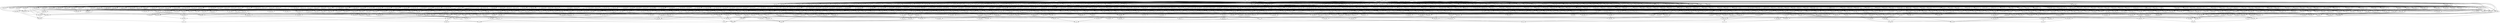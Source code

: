 digraph G {
    "new_n75_" -> "o_1_";
    "new_n96_" -> "o_1_";
    "new_n102_" -> "o_1_";
    "new_n110_" -> "o_1_";
    "new_n58_" -> "new_n31_";
    "new_n64_" -> "new_n31_";
    "new_n68_" -> "new_n31_";
    "new_n72_" -> "new_n31_";
    "new_n56_" -> "new_n32_";
    "new_n33_" -> "new_n32_";
    "new_n50_" -> "new_n32_";
    "new_n40_" -> "new_n32_";
    "new_n34_" -> "new_n33_";
    "i_7_" -> "new_n33_";
    "i_8_" -> "new_n33_";
    "i_6_" -> "new_n33_";
    "new_n36_" -> "new_n34_";
    "i_2_" -> "new_n35_";
    "i_0_" -> "new_n35_";
    "i_4_" -> "new_n36_";
    "i_3_" -> "new_n36_";
    "new_n39_" -> "new_n37_";
    "i_3_" -> "new_n38_";
    "i_4_" -> "new_n38_";
    "i_2_" -> "new_n39_";
    "i_0_" -> "new_n39_";
    "new_n43_" -> "new_n40_";
    "i_7_" -> "new_n40_";
    "i_6_" -> "new_n40_";
    "i_8_" -> "new_n40_";
    "new_n42_" -> "new_n41_";
    "i_3_" -> "new_n42_";
    "i_4_" -> "new_n42_";
    "new_n44_" -> "new_n43_";
    "i_3_" -> "new_n44_";
    "i_5_" -> "new_n44_";
    "new_n49_" -> "new_n45_";
    "new_n48_" -> "new_n46_";
    "i_4_" -> "new_n47_";
    "i_5_" -> "new_n47_";
    "i_0_" -> "new_n48_";
    "i_1_" -> "new_n48_";
    "i_7_" -> "new_n49_";
    "i_6_" -> "new_n49_";
    "new_n51_" -> "new_n50_";
    "new_n34_" -> "new_n50_";
    "new_n55_" -> "new_n50_";
    "new_n53_" -> "new_n51_";
    "i_3_" -> "new_n52_";
    "i_4_" -> "new_n52_";
    "i_2_" -> "new_n53_";
    "i_0_" -> "new_n53_";
    "i_6_" -> "new_n54_";
    "i_8_" -> "new_n55_";
    "i_6_" -> "new_n55_";
    "new_n42_" -> "new_n56_";
    "new_n57_" -> "new_n56_";
    "i_8_" -> "new_n57_";
    "i_6_" -> "new_n57_";
    "new_n63_" -> "new_n58_";
    "i_4_" -> "new_n58_";
    "new_n60_" -> "new_n58_";
    "new_n35_" -> "new_n59_";
    "i_3_" -> "new_n59_";
    "new_n38_" -> "new_n60_";
    "new_n62_" -> "new_n60_";
    "i_2_" -> "new_n61_";
    "i_1_" -> "new_n61_";
    "i_8_" -> "new_n62_";
    "i_6_" -> "new_n62_";
    "i_7_" -> "new_n63_";
    "new_n65_" -> "new_n64_";
    "new_n66_" -> "new_n64_";
    "new_n39_" -> "new_n65_";
    "new_n52_" -> "new_n66_";
    "new_n53_" -> "new_n66_";
    "i_6_" -> "new_n67_";
    "new_n69_" -> "new_n68_";
    "new_n42_" -> "new_n68_";
    "new_n71_" -> "new_n68_";
    "new_n70_" -> "new_n68_";
    "i_8_" -> "new_n69_";
    "i_7_" -> "new_n69_";
    "i_3_" -> "new_n70_";
    "i_0_" -> "new_n70_";
    "i_8_" -> "new_n71_";
    "i_5_" -> "new_n71_";
    "i_7_" -> "new_n71_";
    "i_4_" -> "new_n71_";
    "new_n39_" -> "new_n72_";
    "new_n57_" -> "new_n72_";
    "new_n74_" -> "new_n72_";
    "new_n73_" -> "new_n72_";
    "i_2_" -> "new_n73_";
    "i_0_" -> "new_n73_";
    "i_6_" -> "new_n74_";
    "i_4_" -> "new_n74_";
    "i_8_" -> "new_n74_";
    "i_5_" -> "new_n74_";
    "new_n90_" -> "new_n75_";
    "new_n92_" -> "new_n75_";
    "new_n93_" -> "new_n75_";
    "new_n95_" -> "new_n75_";
    "new_n81_" -> "new_n76_";
    "new_n85_" -> "new_n76_";
    "new_n88_" -> "new_n76_";
    "new_n78_" -> "new_n77_";
    "new_n79_" -> "new_n77_";
    "new_n44_" -> "new_n78_";
    "new_n80_" -> "new_n79_";
    "new_n53_" -> "new_n79_";
    "i_3_" -> "new_n80_";
    "i_4_" -> "new_n80_";
    "new_n82_" -> "new_n81_";
    "new_n83_" -> "new_n81_";
    "new_n42_" -> "new_n82_";
    "new_n39_" -> "new_n83_";
    "new_n84_" -> "new_n83_";
    "i_5_" -> "new_n84_";
    "i_4_" -> "new_n84_";
    "new_n38_" -> "new_n85_";
    "new_n62_" -> "new_n85_";
    "new_n87_" -> "new_n85_";
    "new_n86_" -> "new_n85_";
    "i_3_" -> "new_n86_";
    "i_4_" -> "new_n86_";
    "i_5_" -> "new_n86_";
    "i_7_" -> "new_n86_";
    "i_2_" -> "new_n87_";
    "i_1_" -> "new_n87_";
    "i_7_" -> "new_n87_";
    "i_0_" -> "new_n87_";
    "new_n84_" -> "new_n88_";
    "new_n89_" -> "new_n88_";
    "new_n44_" -> "new_n88_";
    "new_n35_" -> "new_n88_";
    "i_8_" -> "new_n89_";
    "i_6_" -> "new_n89_";
    "new_n57_" -> "new_n90_";
    "new_n82_" -> "new_n90_";
    "new_n89_" -> "new_n90_";
    "new_n48_" -> "new_n91_";
    "new_n44_" -> "new_n92_";
    "new_n57_" -> "new_n92_";
    "new_n89_" -> "new_n92_";
    "new_n37_" -> "new_n92_";
    "new_n57_" -> "new_n93_";
    "new_n94_" -> "new_n93_";
    "new_n49_" -> "new_n93_";
    "new_n52_" -> "new_n94_";
    "new_n62_" -> "new_n95_";
    "new_n49_" -> "new_n95_";
    "new_n47_" -> "new_n95_";
    "new_n39_" -> "new_n95_";
    "new_n101_" -> "new_n96_";
    "new_n100_" -> "new_n96_";
    "new_n97_" -> "new_n96_";
    "new_n35_" -> "new_n97_";
    "new_n98_" -> "new_n97_";
    "new_n69_" -> "new_n97_";
    "new_n80_" -> "new_n98_";
    "i_6_" -> "new_n99_";
    "i_4_" -> "new_n99_";
    "i_7_" -> "new_n99_";
    "i_5_" -> "new_n99_";
    "new_n53_" -> "new_n100_";
    "new_n44_" -> "new_n100_";
    "new_n53_" -> "new_n101_";
    "new_n34_" -> "new_n102_";
    "new_n104_" -> "new_n102_";
    "new_n107_" -> "new_n102_";
    "new_n103_" -> "new_n102_";
    "new_n61_" -> "new_n103_";
    "new_n47_" -> "new_n103_";
    "new_n106_" -> "new_n104_";
    "i_3_" -> "new_n104_";
    "new_n105_" -> "new_n104_";
    "i_0_" -> "new_n104_";
    "i_8_" -> "new_n105_";
    "i_6_" -> "new_n106_";
    "i_4_" -> "new_n106_";
    "new_n38_" -> "new_n107_";
    "new_n109_" -> "new_n107_";
    "i_6_" -> "new_n108_";
    "i_8_" -> "new_n108_";
    "i_1_" -> "new_n109_";
    "i_0_" -> "new_n109_";
    "new_n109_" -> "new_n110_";
    "new_n54_" -> "new_n110_";
    "new_n113_" -> "new_n110_";
    "new_n111_" -> "new_n110_";
    "new_n112_" -> "new_n111_";
    "new_n52_" -> "new_n111_";
    "i_8_" -> "new_n111_";
    "i_6_" -> "new_n111_";
    "i_2_" -> "new_n112_";
    "new_n62_" -> "new_n113_";
    "new_n39_" -> "new_n113_";
    "new_n182_" -> "o_2_";
    "new_n205_" -> "o_2_";
    "new_n282_" -> "o_2_";
    "new_n137_" -> "new_n115_";
    "new_n158_" -> "new_n115_";
    "new_n174_" -> "new_n115_";
    "new_n123_" -> "new_n116_";
    "new_n129_" -> "new_n116_";
    "new_n134_" -> "new_n116_";
    "new_n117_" -> "new_n116_";
    "new_n78_" -> "new_n117_";
    "new_n119_" -> "new_n117_";
    "new_n121_" -> "new_n117_";
    "new_n118_" -> "new_n117_";
    "new_n38_" -> "new_n118_";
    "new_n109_" -> "new_n118_";
    "new_n57_" -> "new_n119_";
    "new_n120_" -> "new_n119_";
    "i_0_" -> "new_n120_";
    "i_2_" -> "new_n120_";
    "new_n89_" -> "new_n121_";
    "new_n48_" -> "new_n121_";
    "i_6_" -> "new_n122_";
    "i_7_" -> "new_n122_";
    "new_n128_" -> "new_n123_";
    "new_n124_" -> "new_n123_";
    "new_n47_" -> "new_n124_";
    "new_n89_" -> "new_n124_";
    "new_n126_" -> "new_n124_";
    "new_n125_" -> "new_n124_";
    "i_6_" -> "new_n125_";
    "i_4_" -> "new_n125_";
    "i_8_" -> "new_n125_";
    "i_7_" -> "new_n125_";
    "i_0_" -> "new_n126_";
    "new_n105_" -> "new_n127_";
    "new_n67_" -> "new_n127_";
    "i_5_" -> "new_n127_";
    "new_n57_" -> "new_n128_";
    "i_1_" -> "new_n128_";
    "new_n80_" -> "new_n128_";
    "new_n130_" -> "new_n129_";
    "new_n132_" -> "new_n129_";
    "new_n131_" -> "new_n129_";
    "new_n84_" -> "new_n130_";
    "new_n109_" -> "new_n131_";
    "new_n122_" -> "new_n131_";
    "new_n133_" -> "new_n132_";
    "i_1_" -> "new_n132_";
    "i_0_" -> "new_n132_";
    "i_4_" -> "new_n133_";
    "i_5_" -> "new_n133_";
    "i_7_" -> "new_n133_";
    "i_8_" -> "new_n133_";
    "new_n34_" -> "new_n134_";
    "new_n122_" -> "new_n134_";
    "new_n80_" -> "new_n135_";
    "new_n53_" -> "new_n136_";
    "new_n44_" -> "new_n136_";
    "new_n149_" -> "new_n137_";
    "new_n152_" -> "new_n137_";
    "new_n148_" -> "new_n138_";
    "new_n144_" -> "new_n138_";
    "new_n139_" -> "new_n138_";
    "new_n141_" -> "new_n138_";
    "new_n140_" -> "new_n139_";
    "new_n108_" -> "new_n139_";
    "new_n44_" -> "new_n139_";
    "new_n48_" -> "new_n139_";
    "i_6_" -> "new_n140_";
    "i_3_" -> "new_n140_";
    "new_n143_" -> "new_n141_";
    "new_n108_" -> "new_n141_";
    "new_n80_" -> "new_n141_";
    "new_n61_" -> "new_n141_";
    "i_8_" -> "new_n142_";
    "i_6_" -> "new_n143_";
    "i_5_" -> "new_n143_";
    "new_n42_" -> "new_n144_";
    "new_n89_" -> "new_n144_";
    "new_n146_" -> "new_n144_";
    "new_n145_" -> "new_n144_";
    "i_5_" -> "new_n145_";
    "i_8_" -> "new_n146_";
    "i_3_" -> "new_n146_";
    "i_2_" -> "new_n146_";
    "i_0_" -> "new_n146_";
    "new_n53_" -> "new_n147_";
    "new_n57_" -> "new_n147_";
    "new_n55_" -> "new_n148_";
    "new_n120_" -> "new_n148_";
    "new_n150_" -> "new_n149_";
    "new_n55_" -> "new_n149_";
    "new_n37_" -> "new_n149_";
    "new_n151_" -> "new_n149_";
    "new_n120_" -> "new_n150_";
    "new_n57_" -> "new_n151_";
    "new_n108_" -> "new_n151_";
    "new_n42_" -> "new_n151_";
    "new_n48_" -> "new_n151_";
    "new_n156_" -> "new_n152_";
    "new_n155_" -> "new_n152_";
    "new_n153_" -> "new_n152_";
    "new_n154_" -> "new_n152_";
    "new_n84_" -> "new_n153_";
    "new_n122_" -> "new_n153_";
    "new_n80_" -> "new_n154_";
    "new_n120_" -> "new_n154_";
    "new_n69_" -> "new_n155_";
    "new_n80_" -> "new_n155_";
    "new_n80_" -> "new_n156_";
    "i_8_" -> "new_n157_";
    "new_n161_" -> "new_n158_";
    "new_n164_" -> "new_n158_";
    "new_n169_" -> "new_n158_";
    "new_n82_" -> "new_n159_";
    "new_n160_" -> "new_n159_";
    "new_n109_" -> "new_n160_";
    "new_n42_" -> "new_n160_";
    "new_n69_" -> "new_n161_";
    "i_3_" -> "new_n161_";
    "new_n162_" -> "new_n161_";
    "new_n163_" -> "new_n161_";
    "i_1_" -> "new_n162_";
    "new_n57_" -> "new_n162_";
    "i_0_" -> "new_n162_";
    "new_n38_" -> "new_n163_";
    "new_n53_" -> "new_n163_";
    "new_n165_" -> "new_n164_";
    "new_n166_" -> "new_n164_";
    "new_n80_" -> "new_n165_";
    "new_n106_" -> "new_n166_";
    "new_n86_" -> "new_n166_";
    "new_n53_" -> "new_n166_";
    "i_8_" -> "new_n167_";
    "i_7_" -> "new_n168_";
    "new_n173_" -> "new_n169_";
    "new_n172_" -> "new_n170_";
    "i_2_" -> "new_n171_";
    "i_1_" -> "new_n171_";
    "i_8_" -> "new_n171_";
    "i_0_" -> "new_n171_";
    "i_5_" -> "new_n172_";
    "i_3_" -> "new_n172_";
    "new_n36_" -> "new_n173_";
    "new_n35_" -> "new_n173_";
    "new_n44_" -> "new_n173_";
    "new_n62_" -> "new_n173_";
    "new_n179_" -> "new_n174_";
    "new_n180_" -> "new_n174_";
    "new_n175_" -> "new_n174_";
    "new_n165_" -> "new_n175_";
    "new_n177_" -> "new_n175_";
    "new_n178_" -> "new_n175_";
    "new_n176_" -> "new_n175_";
    "new_n44_" -> "new_n176_";
    "new_n122_" -> "new_n176_";
    "new_n38_" -> "new_n177_";
    "new_n57_" -> "new_n177_";
    "new_n42_" -> "new_n178_";
    "new_n122_" -> "new_n178_";
    "new_n94_" -> "new_n179_";
    "new_n69_" -> "new_n179_";
    "new_n37_" -> "new_n179_";
    "new_n49_" -> "new_n179_";
    "new_n35_" -> "new_n180_";
    "new_n91_" -> "new_n180_";
    "new_n89_" -> "new_n180_";
    "new_n62_" -> "new_n181_";
    "new_n188_" -> "new_n182_";
    "new_n191_" -> "new_n182_";
    "new_n199_" -> "new_n182_";
    "new_n204_" -> "new_n182_";
    "new_n187_" -> "new_n183_";
    "new_n184_" -> "new_n183_";
    "new_n171_" -> "new_n184_";
    "new_n185_" -> "new_n184_";
    "new_n105_" -> "new_n184_";
    "new_n109_" -> "new_n185_";
    "i_5_" -> "new_n186_";
    "i_4_" -> "new_n186_";
    "new_n120_" -> "new_n187_";
    "new_n87_" -> "new_n188_";
    "new_n167_" -> "new_n188_";
    "new_n46_" -> "new_n188_";
    "new_n189_" -> "new_n188_";
    "new_n157_" -> "new_n189_";
    "new_n190_" -> "new_n189_";
    "new_n67_" -> "new_n189_";
    "new_n53_" -> "new_n190_";
    "new_n41_" -> "new_n191_";
    "new_n196_" -> "new_n191_";
    "new_n192_" -> "new_n191_";
    "new_n165_" -> "new_n192_";
    "new_n193_" -> "new_n192_";
    "new_n195_" -> "new_n193_";
    "i_5_" -> "new_n194_";
    "i_4_" -> "new_n194_";
    "i_6_" -> "new_n194_";
    "i_7_" -> "new_n194_";
    "i_0_" -> "new_n195_";
    "i_1_" -> "new_n195_";
    "new_n198_" -> "new_n196_";
    "i_1_" -> "new_n196_";
    "i_2_" -> "new_n197_";
    "i_5_" -> "new_n198_";
    "i_6_" -> "new_n198_";
    "i_4_" -> "new_n198_";
    "i_8_" -> "new_n198_";
    "new_n67_" -> "new_n199_";
    "new_n200_" -> "new_n199_";
    "new_n201_" -> "new_n199_";
    "new_n168_" -> "new_n200_";
    "new_n109_" -> "new_n200_";
    "i_4_" -> "new_n200_";
    "i_3_" -> "new_n201_";
    "i_1_" -> "new_n201_";
    "i_0_" -> "new_n201_";
    "i_6_" -> "new_n202_";
    "i_4_" -> "new_n202_";
    "i_7_" -> "new_n202_";
    "i_3_" -> "new_n203_";
    "i_1_" -> "new_n203_";
    "i_2_" -> "new_n203_";
    "i_0_" -> "new_n203_";
    "new_n52_" -> "new_n204_";
    "new_n108_" -> "new_n204_";
    "new_n80_" -> "new_n204_";
    "new_n39_" -> "new_n204_";
    "new_n223_" -> "new_n205_";
    "new_n239_" -> "new_n205_";
    "new_n260_" -> "new_n205_";
    "new_n210_" -> "new_n206_";
    "new_n212_" -> "new_n206_";
    "new_n213_" -> "new_n206_";
    "new_n220_" -> "new_n206_";
    "new_n208_" -> "new_n207_";
    "new_n209_" -> "new_n207_";
    "new_n120_" -> "new_n208_";
    "new_n44_" -> "new_n209_";
    "new_n122_" -> "new_n209_";
    "new_n94_" -> "new_n210_";
    "new_n211_" -> "new_n210_";
    "new_n36_" -> "new_n211_";
    "new_n55_" -> "new_n211_";
    "new_n57_" -> "new_n212_";
    "new_n34_" -> "new_n212_";
    "new_n62_" -> "new_n212_";
    "new_n217_" -> "new_n213_";
    "new_n214_" -> "new_n213_";
    "new_n218_" -> "new_n213_";
    "new_n219_" -> "new_n213_";
    "new_n35_" -> "new_n214_";
    "new_n62_" -> "new_n214_";
    "new_n215_" -> "new_n214_";
    "new_n133_" -> "new_n214_";
    "i_2_" -> "new_n215_";
    "i_0_" -> "new_n215_";
    "new_n84_" -> "new_n216_";
    "new_n122_" -> "new_n216_";
    "new_n142_" -> "new_n217_";
    "new_n53_" -> "new_n217_";
    "new_n48_" -> "new_n218_";
    "new_n61_" -> "new_n218_";
    "new_n122_" -> "new_n218_";
    "new_n52_" -> "new_n218_";
    "new_n61_" -> "new_n219_";
    "new_n47_" -> "new_n219_";
    "new_n87_" -> "new_n219_";
    "new_n80_" -> "new_n219_";
    "new_n67_" -> "new_n220_";
    "new_n84_" -> "new_n220_";
    "new_n222_" -> "new_n220_";
    "new_n221_" -> "new_n220_";
    "i_6_" -> "new_n221_";
    "i_4_" -> "new_n221_";
    "i_8_" -> "new_n222_";
    "i_1_" -> "new_n222_";
    "i_2_" -> "new_n222_";
    "i_0_" -> "new_n222_";
    "new_n227_" -> "new_n223_";
    "new_n230_" -> "new_n223_";
    "new_n231_" -> "new_n223_";
    "new_n226_" -> "new_n224_";
    "i_4_" -> "new_n224_";
    "new_n225_" -> "new_n224_";
    "i_5_" -> "new_n224_";
    "new_n53_" -> "new_n225_";
    "new_n57_" -> "new_n226_";
    "new_n228_" -> "new_n227_";
    "new_n229_" -> "new_n227_";
    "new_n80_" -> "new_n228_";
    "i_4_" -> "new_n229_";
    "new_n57_" -> "new_n229_";
    "new_n215_" -> "new_n229_";
    "new_n57_" -> "new_n230_";
    "new_n53_" -> "new_n230_";
    "new_n49_" -> "new_n230_";
    "new_n208_" -> "new_n230_";
    "new_n233_" -> "new_n231_";
    "new_n236_" -> "new_n231_";
    "new_n235_" -> "new_n231_";
    "new_n234_" -> "new_n231_";
    "new_n109_" -> "new_n232_";
    "new_n69_" -> "new_n232_";
    "new_n57_" -> "new_n233_";
    "new_n84_" -> "new_n233_";
    "new_n120_" -> "new_n234_";
    "new_n69_" -> "new_n234_";
    "new_n48_" -> "new_n234_";
    "new_n52_" -> "new_n234_";
    "new_n48_" -> "new_n235_";
    "new_n35_" -> "new_n235_";
    "new_n52_" -> "new_n235_";
    "new_n57_" -> "new_n235_";
    "new_n238_" -> "new_n236_";
    "new_n106_" -> "new_n236_";
    "new_n73_" -> "new_n236_";
    "i_8_" -> "new_n236_";
    "i_6_" -> "new_n237_";
    "i_3_" -> "new_n237_";
    "i_2_" -> "new_n238_";
    "i_1_" -> "new_n238_";
    "new_n244_" -> "new_n239_";
    "new_n250_" -> "new_n239_";
    "new_n252_" -> "new_n239_";
    "new_n254_" -> "new_n239_";
    "new_n101_" -> "new_n240_";
    "new_n89_" -> "new_n240_";
    "new_n243_" -> "new_n240_";
    "new_n242_" -> "new_n240_";
    "new_n120_" -> "new_n241_";
    "new_n57_" -> "new_n242_";
    "new_n84_" -> "new_n242_";
    "new_n108_" -> "new_n243_";
    "new_n109_" -> "new_n243_";
    "new_n245_" -> "new_n244_";
    "new_n248_" -> "new_n244_";
    "new_n249_" -> "new_n244_";
    "new_n246_" -> "new_n244_";
    "new_n36_" -> "new_n245_";
    "new_n247_" -> "new_n246_";
    "i_8_" -> "new_n247_";
    "i_1_" -> "new_n247_";
    "i_2_" -> "new_n247_";
    "i_0_" -> "new_n247_";
    "new_n67_" -> "new_n248_";
    "new_n44_" -> "new_n248_";
    "new_n89_" -> "new_n249_";
    "new_n80_" -> "new_n249_";
    "new_n34_" -> "new_n250_";
    "new_n251_" -> "new_n250_";
    "new_n52_" -> "new_n251_";
    "new_n122_" -> "new_n251_";
    "new_n46_" -> "new_n252_";
    "new_n253_" -> "new_n252_";
    "new_n52_" -> "new_n253_";
    "new_n39_" -> "new_n253_";
    "new_n257_" -> "new_n254_";
    "new_n258_" -> "new_n254_";
    "new_n259_" -> "new_n254_";
    "new_n256_" -> "new_n255_";
    "i_2_" -> "new_n256_";
    "i_7_" -> "new_n256_";
    "i_8_" -> "new_n256_";
    "i_0_" -> "new_n256_";
    "new_n42_" -> "new_n257_";
    "new_n109_" -> "new_n257_";
    "i_6_" -> "new_n257_";
    "new_n167_" -> "new_n258_";
    "new_n35_" -> "new_n258_";
    "i_3_" -> "new_n258_";
    "i_4_" -> "new_n258_";
    "new_n89_" -> "new_n259_";
    "new_n39_" -> "new_n259_";
    "new_n264_" -> "new_n260_";
    "new_n266_" -> "new_n260_";
    "new_n268_" -> "new_n260_";
    "new_n274_" -> "new_n260_";
    "new_n263_" -> "new_n261_";
    "new_n262_" -> "new_n261_";
    "i_7_" -> "new_n261_";
    "new_n120_" -> "new_n262_";
    "i_8_" -> "new_n262_";
    "i_6_" -> "new_n262_";
    "new_n105_" -> "new_n263_";
    "new_n52_" -> "new_n263_";
    "new_n108_" -> "new_n264_";
    "new_n41_" -> "new_n264_";
    "new_n49_" -> "new_n264_";
    "new_n84_" -> "new_n265_";
    "new_n42_" -> "new_n266_";
    "new_n267_" -> "new_n266_";
    "new_n62_" -> "new_n266_";
    "new_n52_" -> "new_n267_";
    "new_n190_" -> "new_n268_";
    "new_n270_" -> "new_n268_";
    "new_n271_" -> "new_n268_";
    "new_n269_" -> "new_n268_";
    "new_n89_" -> "new_n269_";
    "new_n52_" -> "new_n269_";
    "new_n62_" -> "new_n270_";
    "new_n44_" -> "new_n270_";
    "new_n273_" -> "new_n271_";
    "i_4_" -> "new_n272_";
    "i_6_" -> "new_n272_";
    "i_3_" -> "new_n273_";
    "i_1_" -> "new_n273_";
    "i_8_" -> "new_n273_";
    "i_0_" -> "new_n273_";
    "new_n276_" -> "new_n274_";
    "new_n278_" -> "new_n274_";
    "new_n279_" -> "new_n274_";
    "new_n280_" -> "new_n274_";
    "new_n52_" -> "new_n275_";
    "i_1_" -> "new_n275_";
    "i_0_" -> "new_n275_";
    "i_3_" -> "new_n276_";
    "i_1_" -> "new_n276_";
    "i_0_" -> "new_n276_";
    "i_8_" -> "new_n277_";
    "i_5_" -> "new_n277_";
    "i_6_" -> "new_n277_";
    "i_3_" -> "new_n278_";
    "new_n84_" -> "new_n278_";
    "i_7_" -> "new_n278_";
    "i_0_" -> "new_n278_";
    "new_n42_" -> "new_n279_";
    "new_n122_" -> "new_n279_";
    "new_n281_" -> "new_n280_";
    "i_1_" -> "new_n280_";
    "i_6_" -> "new_n281_";
    "i_7_" -> "new_n281_";
    "i_8_" -> "new_n281_";
    "i_4_" -> "new_n281_";
    "new_n286_" -> "new_n282_";
    "new_n287_" -> "new_n282_";
    "new_n283_" -> "new_n282_";
    "new_n284_" -> "new_n282_";
    "new_n241_" -> "new_n283_";
    "new_n135_" -> "new_n283_";
    "new_n55_" -> "new_n283_";
    "new_n82_" -> "new_n284_";
    "new_n285_" -> "new_n284_";
    "new_n36_" -> "new_n285_";
    "new_n53_" -> "new_n285_";
    "new_n42_" -> "new_n286_";
    "new_n194_" -> "new_n287_";
    "new_n313_" -> "o_12_";
    "new_n327_" -> "o_12_";
    "new_n332_" -> "o_12_";
    "new_n338_" -> "o_12_";
    "new_n294_" -> "new_n289_";
    "new_n304_" -> "new_n289_";
    "new_n310_" -> "new_n289_";
    "new_n55_" -> "new_n290_";
    "new_n62_" -> "new_n290_";
    "new_n41_" -> "new_n290_";
    "new_n291_" -> "new_n290_";
    "new_n293_" -> "new_n291_";
    "new_n292_" -> "new_n291_";
    "new_n122_" -> "new_n291_";
    "new_n39_" -> "new_n292_";
    "new_n48_" -> "new_n293_";
    "new_n297_" -> "new_n294_";
    "new_n300_" -> "new_n294_";
    "new_n301_" -> "new_n294_";
    "new_n225_" -> "new_n295_";
    "new_n296_" -> "new_n295_";
    "new_n42_" -> "new_n296_";
    "new_n122_" -> "new_n296_";
    "new_n299_" -> "new_n297_";
    "new_n48_" -> "new_n298_";
    "new_n44_" -> "new_n298_";
    "new_n61_" -> "new_n299_";
    "new_n80_" -> "new_n299_";
    "new_n292_" -> "new_n300_";
    "new_n78_" -> "new_n300_";
    "new_n122_" -> "new_n300_";
    "new_n35_" -> "new_n301_";
    "new_n69_" -> "new_n301_";
    "new_n303_" -> "new_n301_";
    "new_n302_" -> "new_n301_";
    "i_1_" -> "new_n302_";
    "i_0_" -> "new_n302_";
    "i_2_" -> "new_n302_";
    "i_8_" -> "new_n303_";
    "i_4_" -> "new_n303_";
    "i_6_" -> "new_n303_";
    "i_5_" -> "new_n303_";
    "new_n306_" -> "new_n304_";
    "new_n307_" -> "new_n304_";
    "new_n308_" -> "new_n304_";
    "new_n309_" -> "new_n304_";
    "new_n89_" -> "new_n305_";
    "new_n109_" -> "new_n305_";
    "new_n57_" -> "new_n306_";
    "new_n120_" -> "new_n306_";
    "new_n57_" -> "new_n307_";
    "new_n80_" -> "new_n307_";
    "new_n55_" -> "new_n307_";
    "new_n48_" -> "new_n307_";
    "new_n55_" -> "new_n308_";
    "new_n49_" -> "new_n308_";
    "new_n109_" -> "new_n308_";
    "new_n47_" -> "new_n308_";
    "new_n62_" -> "new_n309_";
    "new_n49_" -> "new_n309_";
    "new_n52_" -> "new_n309_";
    "new_n53_" -> "new_n309_";
    "new_n311_" -> "new_n310_";
    "new_n312_" -> "new_n310_";
    "new_n48_" -> "new_n311_";
    "new_n48_" -> "new_n312_";
    "new_n55_" -> "new_n312_";
    "new_n253_" -> "new_n313_";
    "new_n325_" -> "new_n313_";
    "new_n314_" -> "new_n313_";
    "new_n316_" -> "new_n313_";
    "new_n122_" -> "new_n314_";
    "new_n62_" -> "new_n314_";
    "new_n82_" -> "new_n314_";
    "new_n315_" -> "new_n314_";
    "new_n89_" -> "new_n315_";
    "new_n47_" -> "new_n315_";
    "new_n67_" -> "new_n315_";
    "new_n190_" -> "new_n315_";
    "new_n78_" -> "new_n316_";
    "new_n324_" -> "new_n316_";
    "new_n323_" -> "new_n316_";
    "new_n317_" -> "new_n316_";
    "new_n150_" -> "new_n317_";
    "new_n320_" -> "new_n317_";
    "new_n322_" -> "new_n317_";
    "new_n318_" -> "new_n317_";
    "i_1_" -> "new_n318_";
    "i_0_" -> "new_n318_";
    "i_4_" -> "new_n319_";
    "i_6_" -> "new_n319_";
    "i_2_" -> "new_n319_";
    "new_n321_" -> "new_n320_";
    "i_0_" -> "new_n321_";
    "i_2_" -> "new_n321_";
    "new_n89_" -> "new_n322_";
    "new_n109_" -> "new_n322_";
    "new_n57_" -> "new_n323_";
    "new_n109_" -> "new_n323_";
    "new_n80_" -> "new_n323_";
    "new_n247_" -> "new_n324_";
    "new_n326_" -> "new_n325_";
    "new_n87_" -> "new_n326_";
    "new_n331_" -> "new_n327_";
    "new_n328_" -> "new_n327_";
    "new_n284_" -> "new_n327_";
    "new_n155_" -> "new_n328_";
    "new_n329_" -> "new_n328_";
    "new_n53_" -> "new_n329_";
    "new_n84_" -> "new_n329_";
    "new_n49_" -> "new_n329_";
    "new_n78_" -> "new_n329_";
    "new_n57_" -> "new_n330_";
    "new_n84_" -> "new_n330_";
    "new_n44_" -> "new_n331_";
    "new_n120_" -> "new_n331_";
    "new_n233_" -> "new_n332_";
    "new_n333_" -> "new_n332_";
    "new_n283_" -> "new_n332_";
    "new_n336_" -> "new_n333_";
    "new_n335_" -> "new_n333_";
    "new_n57_" -> "new_n334_";
    "new_n165_" -> "new_n335_";
    "new_n176_" -> "new_n335_";
    "new_n337_" -> "new_n336_";
    "new_n67_" -> "new_n336_";
    "i_3_" -> "new_n337_";
    "i_0_" -> "new_n337_";
    "i_8_" -> "new_n337_";
    "new_n343_" -> "new_n338_";
    "new_n349_" -> "new_n338_";
    "new_n352_" -> "new_n338_";
    "new_n354_" -> "new_n338_";
    "new_n341_" -> "new_n339_";
    "new_n241_" -> "new_n340_";
    "new_n41_" -> "new_n340_";
    "new_n57_" -> "new_n340_";
    "new_n39_" -> "new_n341_";
    "new_n44_" -> "new_n341_";
    "new_n342_" -> "new_n341_";
    "new_n108_" -> "new_n342_";
    "new_n42_" -> "new_n342_";
    "new_n344_" -> "new_n343_";
    "new_n346_" -> "new_n343_";
    "new_n347_" -> "new_n343_";
    "new_n241_" -> "new_n344_";
    "new_n69_" -> "new_n344_";
    "new_n94_" -> "new_n344_";
    "new_n345_" -> "new_n344_";
    "new_n55_" -> "new_n345_";
    "new_n89_" -> "new_n345_";
    "new_n84_" -> "new_n345_";
    "new_n35_" -> "new_n345_";
    "new_n82_" -> "new_n346_";
    "new_n83_" -> "new_n346_";
    "new_n204_" -> "new_n346_";
    "new_n185_" -> "new_n347_";
    "new_n348_" -> "new_n347_";
    "new_n120_" -> "new_n348_";
    "new_n47_" -> "new_n348_";
    "new_n48_" -> "new_n348_";
    "new_n57_" -> "new_n348_";
    "new_n109_" -> "new_n349_";
    "new_n89_" -> "new_n349_";
    "new_n351_" -> "new_n349_";
    "new_n350_" -> "new_n349_";
    "new_n62_" -> "new_n350_";
    "new_n53_" -> "new_n350_";
    "new_n80_" -> "new_n351_";
    "new_n57_" -> "new_n351_";
    "new_n293_" -> "new_n352_";
    "new_n55_" -> "new_n352_";
    "new_n34_" -> "new_n352_";
    "new_n353_" -> "new_n352_";
    "new_n86_" -> "new_n353_";
    "new_n108_" -> "new_n353_";
    "new_n80_" -> "new_n353_";
    "new_n48_" -> "new_n353_";
    "new_n148_" -> "new_n354_";
    "new_n355_" -> "new_n354_";
    "new_n47_" -> "new_n355_";
    "new_n39_" -> "new_n355_";
    "new_n302_" -> "new_n355_";
    "new_n272_" -> "new_n355_";
    "new_n375_" -> "o_11_";
    "new_n389_" -> "o_11_";
    "new_n406_" -> "o_11_";
    "new_n409_" -> "o_11_";
    "new_n366_" -> "new_n357_";
    "new_n368_" -> "new_n357_";
    "new_n370_" -> "new_n357_";
    "new_n372_" -> "new_n357_";
    "new_n364_" -> "new_n358_";
    "new_n361_" -> "new_n358_";
    "new_n359_" -> "new_n358_";
    "new_n360_" -> "new_n358_";
    "new_n78_" -> "new_n359_";
    "new_n322_" -> "new_n359_";
    "new_n89_" -> "new_n360_";
    "new_n286_" -> "new_n360_";
    "new_n49_" -> "new_n360_";
    "new_n362_" -> "new_n361_";
    "new_n363_" -> "new_n361_";
    "new_n120_" -> "new_n362_";
    "new_n89_" -> "new_n363_";
    "new_n38_" -> "new_n363_";
    "new_n105_" -> "new_n364_";
    "new_n365_" -> "new_n364_";
    "i_3_" -> "new_n365_";
    "i_4_" -> "new_n365_";
    "new_n34_" -> "new_n366_";
    "new_n367_" -> "new_n366_";
    "new_n48_" -> "new_n367_";
    "new_n122_" -> "new_n367_";
    "new_n142_" -> "new_n368_";
    "new_n245_" -> "new_n368_";
    "new_n168_" -> "new_n368_";
    "new_n42_" -> "new_n369_";
    "new_n84_" -> "new_n370_";
    "new_n371_" -> "new_n370_";
    "new_n62_" -> "new_n370_";
    "new_n109_" -> "new_n371_";
    "new_n373_" -> "new_n372_";
    "new_n374_" -> "new_n372_";
    "new_n39_" -> "new_n373_";
    "new_n38_" -> "new_n374_";
    "new_n39_" -> "new_n374_";
    "new_n377_" -> "new_n375_";
    "new_n378_" -> "new_n375_";
    "new_n387_" -> "new_n375_";
    "new_n388_" -> "new_n375_";
    "new_n34_" -> "new_n376_";
    "new_n334_" -> "new_n376_";
    "new_n68_" -> "new_n376_";
    "new_n212_" -> "new_n377_";
    "new_n380_" -> "new_n378_";
    "new_n383_" -> "new_n378_";
    "new_n386_" -> "new_n378_";
    "new_n353_" -> "new_n378_";
    "new_n306_" -> "new_n379_";
    "new_n369_" -> "new_n380_";
    "new_n381_" -> "new_n380_";
    "new_n382_" -> "new_n380_";
    "new_n100_" -> "new_n380_";
    "new_n48_" -> "new_n381_";
    "new_n84_" -> "new_n381_";
    "new_n35_" -> "new_n382_";
    "new_n36_" -> "new_n382_";
    "new_n265_" -> "new_n383_";
    "new_n57_" -> "new_n383_";
    "new_n385_" -> "new_n383_";
    "new_n120_" -> "new_n384_";
    "i_1_" -> "new_n385_";
    "i_0_" -> "new_n385_";
    "new_n302_" -> "new_n385_";
    "new_n272_" -> "new_n385_";
    "new_n155_" -> "new_n386_";
    "new_n348_" -> "new_n386_";
    "new_n98_" -> "new_n387_";
    "new_n154_" -> "new_n387_";
    "new_n320_" -> "new_n387_";
    "new_n131_" -> "new_n387_";
    "new_n65_" -> "new_n388_";
    "new_n89_" -> "new_n388_";
    "new_n253_" -> "new_n388_";
    "new_n246_" -> "new_n388_";
    "new_n393_" -> "new_n389_";
    "new_n401_" -> "new_n389_";
    "new_n403_" -> "new_n389_";
    "new_n405_" -> "new_n389_";
    "new_n303_" -> "new_n390_";
    "new_n84_" -> "new_n390_";
    "new_n226_" -> "new_n390_";
    "new_n391_" -> "new_n390_";
    "new_n101_" -> "new_n391_";
    "new_n279_" -> "new_n391_";
    "new_n112_" -> "new_n392_";
    "new_n346_" -> "new_n393_";
    "new_n394_" -> "new_n393_";
    "new_n396_" -> "new_n393_";
    "new_n398_" -> "new_n393_";
    "new_n62_" -> "new_n394_";
    "new_n150_" -> "new_n394_";
    "new_n395_" -> "new_n394_";
    "new_n53_" -> "new_n395_";
    "new_n38_" -> "new_n395_";
    "i_6_" -> "new_n395_";
    "new_n98_" -> "new_n396_";
    "new_n397_" -> "new_n396_";
    "new_n44_" -> "new_n397_";
    "new_n122_" -> "new_n397_";
    "new_n47_" -> "new_n398_";
    "new_n49_" -> "new_n398_";
    "new_n399_" -> "new_n398_";
    "new_n400_" -> "new_n398_";
    "i_6_" -> "new_n399_";
    "new_n35_" -> "new_n399_";
    "new_n38_" -> "new_n399_";
    "new_n44_" -> "new_n400_";
    "new_n61_" -> "new_n400_";
    "new_n47_" -> "new_n400_";
    "new_n57_" -> "new_n400_";
    "new_n251_" -> "new_n401_";
    "new_n402_" -> "new_n401_";
    "new_n48_" -> "new_n402_";
    "new_n55_" -> "new_n402_";
    "new_n404_" -> "new_n403_";
    "new_n57_" -> "new_n404_";
    "new_n61_" -> "new_n404_";
    "new_n108_" -> "new_n404_";
    "new_n80_" -> "new_n404_";
    "new_n265_" -> "new_n405_";
    "i_6_" -> "new_n405_";
    "i_7_" -> "new_n405_";
    "i_8_" -> "new_n405_";
    "new_n407_" -> "new_n406_";
    "new_n173_" -> "new_n406_";
    "new_n159_" -> "new_n406_";
    "new_n80_" -> "new_n407_";
    "new_n293_" -> "new_n407_";
    "new_n57_" -> "new_n407_";
    "new_n109_" -> "new_n408_";
    "new_n52_" -> "new_n408_";
    "new_n414_" -> "new_n409_";
    "new_n410_" -> "new_n409_";
    "new_n413_" -> "new_n409_";
    "new_n67_" -> "new_n410_";
    "new_n35_" -> "new_n410_";
    "new_n411_" -> "new_n410_";
    "new_n412_" -> "new_n410_";
    "new_n42_" -> "new_n411_";
    "new_n120_" -> "new_n411_";
    "new_n38_" -> "new_n412_";
    "new_n54_" -> "new_n412_";
    "new_n84_" -> "new_n412_";
    "new_n39_" -> "new_n412_";
    "new_n71_" -> "new_n413_";
    "new_n373_" -> "new_n413_";
    "new_n49_" -> "new_n413_";
    "new_n48_" -> "new_n414_";
    "i_6_" -> "new_n414_";
    "i_3_" -> "new_n414_";
    "i_4_" -> "new_n414_";
    "new_n440_" -> "o_14_";
    "new_n450_" -> "o_14_";
    "new_n454_" -> "o_14_";
    "new_n463_" -> "o_14_";
    "new_n417_" -> "new_n416_";
    "new_n430_" -> "new_n416_";
    "new_n405_" -> "new_n416_";
    "new_n439_" -> "new_n416_";
    "new_n420_" -> "new_n417_";
    "new_n423_" -> "new_n417_";
    "new_n426_" -> "new_n417_";
    "new_n428_" -> "new_n417_";
    "new_n187_" -> "new_n418_";
    "new_n419_" -> "new_n418_";
    "new_n84_" -> "new_n418_";
    "new_n109_" -> "new_n419_";
    "new_n421_" -> "new_n420_";
    "new_n422_" -> "new_n420_";
    "new_n365_" -> "new_n421_";
    "i_2_" -> "new_n421_";
    "i_1_" -> "new_n421_";
    "i_0_" -> "new_n421_";
    "new_n108_" -> "new_n422_";
    "new_n38_" -> "new_n422_";
    "new_n39_" -> "new_n423_";
    "new_n108_" -> "new_n423_";
    "new_n424_" -> "new_n423_";
    "new_n425_" -> "new_n423_";
    "new_n55_" -> "new_n424_";
    "new_n84_" -> "new_n424_";
    "new_n48_" -> "new_n425_";
    "new_n54_" -> "new_n425_";
    "new_n109_" -> "new_n425_";
    "new_n38_" -> "new_n425_";
    "new_n55_" -> "new_n426_";
    "new_n37_" -> "new_n426_";
    "new_n57_" -> "new_n426_";
    "new_n44_" -> "new_n427_";
    "new_n429_" -> "new_n428_";
    "new_n41_" -> "new_n428_";
    "new_n55_" -> "new_n428_";
    "new_n84_" -> "new_n429_";
    "new_n164_" -> "new_n430_";
    "new_n431_" -> "new_n430_";
    "new_n436_" -> "new_n430_";
    "new_n80_" -> "new_n431_";
    "new_n432_" -> "new_n431_";
    "new_n433_" -> "new_n431_";
    "new_n84_" -> "new_n432_";
    "new_n120_" -> "new_n432_";
    "i_7_" -> "new_n433_";
    "i_4_" -> "new_n433_";
    "new_n434_" -> "new_n433_";
    "i_8_" -> "new_n434_";
    "i_3_" -> "new_n434_";
    "i_1_" -> "new_n434_";
    "i_0_" -> "new_n434_";
    "i_0_" -> "new_n435_";
    "i_7_" -> "new_n435_";
    "i_2_" -> "new_n435_";
    "i_8_" -> "new_n435_";
    "new_n135_" -> "new_n436_";
    "new_n437_" -> "new_n436_";
    "new_n438_" -> "new_n436_";
    "new_n408_" -> "new_n436_";
    "new_n53_" -> "new_n437_";
    "new_n122_" -> "new_n437_";
    "new_n172_" -> "new_n438_";
    "i_7_" -> "new_n438_";
    "i_8_" -> "new_n438_";
    "new_n257_" -> "new_n439_";
    "new_n364_" -> "new_n439_";
    "new_n402_" -> "new_n439_";
    "new_n441_" -> "new_n440_";
    "new_n447_" -> "new_n440_";
    "new_n445_" -> "new_n441_";
    "new_n444_" -> "new_n441_";
    "new_n442_" -> "new_n441_";
    "new_n443_" -> "new_n441_";
    "new_n69_" -> "new_n442_";
    "new_n185_" -> "new_n442_";
    "new_n49_" -> "new_n442_";
    "new_n135_" -> "new_n443_";
    "new_n399_" -> "new_n443_";
    "new_n62_" -> "new_n444_";
    "new_n101_" -> "new_n444_";
    "new_n89_" -> "new_n444_";
    "i_3_" -> "new_n445_";
    "new_n126_" -> "new_n445_";
    "new_n446_" -> "new_n445_";
    "i_8_" -> "new_n446_";
    "i_5_" -> "new_n446_";
    "i_7_" -> "new_n446_";
    "new_n286_" -> "new_n447_";
    "new_n283_" -> "new_n447_";
    "new_n448_" -> "new_n447_";
    "new_n427_" -> "new_n448_";
    "new_n449_" -> "new_n448_";
    "new_n363_" -> "new_n448_";
    "new_n53_" -> "new_n449_";
    "new_n122_" -> "new_n449_";
    "new_n41_" -> "new_n450_";
    "new_n249_" -> "new_n450_";
    "new_n451_" -> "new_n450_";
    "new_n266_" -> "new_n450_";
    "new_n453_" -> "new_n451_";
    "new_n296_" -> "new_n451_";
    "new_n452_" -> "new_n451_";
    "new_n267_" -> "new_n452_";
    "new_n160_" -> "new_n452_";
    "new_n47_" -> "new_n453_";
    "new_n368_" -> "new_n454_";
    "new_n372_" -> "new_n454_";
    "new_n460_" -> "new_n454_";
    "new_n461_" -> "new_n454_";
    "new_n457_" -> "new_n455_";
    "new_n458_" -> "new_n455_";
    "new_n459_" -> "new_n455_";
    "new_n57_" -> "new_n456_";
    "new_n453_" -> "new_n456_";
    "new_n62_" -> "new_n456_";
    "new_n108_" -> "new_n457_";
    "new_n53_" -> "new_n457_";
    "new_n49_" -> "new_n457_";
    "new_n150_" -> "new_n457_";
    "new_n34_" -> "new_n458_";
    "new_n62_" -> "new_n458_";
    "new_n57_" -> "new_n459_";
    "new_n54_" -> "new_n459_";
    "new_n80_" -> "new_n459_";
    "new_n48_" -> "new_n459_";
    "new_n208_" -> "new_n460_";
    "new_n336_" -> "new_n460_";
    "new_n226_" -> "new_n461_";
    "new_n462_" -> "new_n461_";
    "new_n61_" -> "new_n462_";
    "new_n36_" -> "new_n462_";
    "new_n331_" -> "new_n463_";
    "new_n380_" -> "new_n463_";
    "new_n173_" -> "new_n463_";
    "new_n469_" -> "o_13_";
    "new_n487_" -> "o_13_";
    "new_n489_" -> "o_13_";
    "new_n490_" -> "o_13_";
    "new_n310_" -> "new_n465_";
    "new_n300_" -> "new_n465_";
    "new_n309_" -> "new_n465_";
    "new_n404_" -> "new_n465_";
    "new_n461_" -> "new_n466_";
    "new_n467_" -> "new_n466_";
    "new_n468_" -> "new_n466_";
    "new_n35_" -> "new_n467_";
    "new_n449_" -> "new_n467_";
    "new_n135_" -> "new_n468_";
    "new_n233_" -> "new_n468_";
    "new_n470_" -> "new_n469_";
    "new_n477_" -> "new_n469_";
    "new_n479_" -> "new_n469_";
    "new_n482_" -> "new_n469_";
    "new_n471_" -> "new_n470_";
    "new_n472_" -> "new_n470_";
    "new_n475_" -> "new_n470_";
    "new_n354_" -> "new_n470_";
    "new_n57_" -> "new_n471_";
    "new_n453_" -> "new_n471_";
    "new_n367_" -> "new_n471_";
    "new_n397_" -> "new_n471_";
    "new_n292_" -> "new_n472_";
    "new_n473_" -> "new_n472_";
    "new_n474_" -> "new_n472_";
    "new_n303_" -> "new_n473_";
    "new_n120_" -> "new_n474_";
    "new_n61_" -> "new_n474_";
    "new_n168_" -> "new_n474_";
    "new_n80_" -> "new_n474_";
    "new_n133_" -> "new_n475_";
    "new_n135_" -> "new_n475_";
    "new_n62_" -> "new_n475_";
    "new_n36_" -> "new_n476_";
    "new_n53_" -> "new_n476_";
    "new_n108_" -> "new_n476_";
    "new_n266_" -> "new_n477_";
    "new_n478_" -> "new_n477_";
    "new_n235_" -> "new_n477_";
    "new_n109_" -> "new_n478_";
    "new_n44_" -> "new_n478_";
    "new_n351_" -> "new_n478_";
    "new_n427_" -> "new_n479_";
    "new_n103_" -> "new_n479_";
    "new_n189_" -> "new_n479_";
    "new_n480_" -> "new_n479_";
    "new_n47_" -> "new_n480_";
    "new_n89_" -> "new_n480_";
    "new_n165_" -> "new_n480_";
    "new_n481_" -> "new_n480_";
    "new_n48_" -> "new_n481_";
    "new_n62_" -> "new_n481_";
    "new_n120_" -> "new_n481_";
    "new_n44_" -> "new_n481_";
    "new_n341_" -> "new_n482_";
    "new_n483_" -> "new_n482_";
    "new_n484_" -> "new_n482_";
    "new_n298_" -> "new_n483_";
    "new_n299_" -> "new_n483_";
    "new_n62_" -> "new_n484_";
    "new_n89_" -> "new_n484_";
    "new_n286_" -> "new_n484_";
    "new_n485_" -> "new_n484_";
    "new_n38_" -> "new_n485_";
    "new_n109_" -> "new_n485_";
    "new_n247_" -> "new_n485_";
    "new_n486_" -> "new_n485_";
    "i_6_" -> "new_n486_";
    "i_4_" -> "new_n486_";
    "new_n437_" -> "new_n487_";
    "new_n488_" -> "new_n487_";
    "new_n362_" -> "new_n488_";
    "new_n150_" -> "new_n488_";
    "new_n55_" -> "new_n488_";
    "new_n46_" -> "new_n489_";
    "new_n232_" -> "new_n489_";
    "new_n70_" -> "new_n490_";
    "new_n491_" -> "new_n490_";
    "new_n67_" -> "new_n490_";
    "new_n105_" -> "new_n490_";
    "new_n120_" -> "new_n491_";
    "new_n495_" -> "o_16_";
    "new_n497_" -> "o_16_";
    "new_n499_" -> "o_16_";
    "new_n385_" -> "o_16_";
    "new_n148_" -> "new_n493_";
    "new_n488_" -> "new_n493_";
    "new_n494_" -> "new_n493_";
    "new_n491_" -> "new_n494_";
    "new_n49_" -> "new_n494_";
    "new_n262_" -> "new_n494_";
    "new_n411_" -> "new_n495_";
    "new_n496_" -> "new_n495_";
    "new_n384_" -> "new_n496_";
    "new_n91_" -> "new_n496_";
    "new_n57_" -> "new_n496_";
    "new_n57_" -> "new_n497_";
    "new_n362_" -> "new_n497_";
    "new_n336_" -> "new_n497_";
    "new_n498_" -> "new_n497_";
    "new_n48_" -> "new_n498_";
    "new_n42_" -> "new_n498_";
    "new_n55_" -> "new_n499_";
    "new_n369_" -> "new_n499_";
    "new_n49_" -> "new_n499_";
    "new_n501_" -> "o_15_";
    "new_n502_" -> "o_15_";
    "new_n506_" -> "o_15_";
    "new_n508_" -> "o_15_";
    "new_n331_" -> "new_n501_";
    "new_n207_" -> "new_n501_";
    "new_n460_" -> "new_n501_";
    "new_n385_" -> "new_n501_";
    "new_n411_" -> "new_n502_";
    "new_n505_" -> "new_n502_";
    "new_n503_" -> "new_n502_";
    "new_n504_" -> "new_n502_";
    "new_n122_" -> "new_n503_";
    "new_n208_" -> "new_n503_";
    "new_n62_" -> "new_n503_";
    "new_n142_" -> "new_n504_";
    "new_n362_" -> "new_n504_";
    "new_n168_" -> "new_n504_";
    "new_n427_" -> "new_n505_";
    "new_n150_" -> "new_n505_";
    "new_n122_" -> "new_n505_";
    "new_n429_" -> "new_n506_";
    "new_n306_" -> "new_n506_";
    "new_n507_" -> "new_n506_";
    "new_n312_" -> "new_n506_";
    "new_n55_" -> "new_n507_";
    "new_n120_" -> "new_n507_";
    "new_n108_" -> "new_n508_";
    "new_n49_" -> "new_n508_";
    "new_n208_" -> "new_n508_";
    "new_n307_" -> "new_n508_";
    "new_n499_" -> "o_18_";
    "new_n503_" -> "o_18_";
    "new_n505_" -> "o_18_";
    "new_n513_" -> "o_18_";
    "new_n508_" -> "new_n510_";
    "new_n511_" -> "new_n510_";
    "new_n512_" -> "new_n510_";
    "new_n207_" -> "new_n510_";
    "new_n208_" -> "new_n511_";
    "new_n298_" -> "new_n511_";
    "new_n411_" -> "new_n511_";
    "new_n312_" -> "new_n511_";
    "new_n427_" -> "new_n512_";
    "new_n507_" -> "new_n512_";
    "new_n433_" -> "new_n512_";
    "new_n57_" -> "new_n513_";
    "new_n98_" -> "new_n513_";
    "new_n69_" -> "new_n513_";
    "new_n513_" -> "o_17_";
    "new_n515_" -> "o_17_";
    "new_n516_" -> "o_17_";
    "new_n385_" -> "o_17_";
    "new_n429_" -> "new_n515_";
    "new_n491_" -> "new_n515_";
    "new_n62_" -> "new_n515_";
    "new_n498_" -> "new_n516_";
    "new_n518_" -> "o_10_";
    "new_n535_" -> "o_10_";
    "new_n575_" -> "o_10_";
    "new_n580_" -> "o_10_";
    "new_n519_" -> "new_n518_";
    "new_n526_" -> "new_n518_";
    "new_n530_" -> "new_n518_";
    "new_n533_" -> "new_n518_";
    "new_n522_" -> "new_n519_";
    "new_n523_" -> "new_n519_";
    "i_8_" -> "new_n520_";
    "new_n94_" -> "new_n520_";
    "i_7_" -> "new_n520_";
    "i_6_" -> "new_n520_";
    "new_n42_" -> "new_n521_";
    "new_n46_" -> "new_n522_";
    "new_n34_" -> "new_n522_";
    "new_n69_" -> "new_n522_";
    "new_n525_" -> "new_n523_";
    "new_n524_" -> "new_n523_";
    "new_n48_" -> "new_n524_";
    "new_n42_" -> "new_n524_";
    "new_n99_" -> "new_n524_";
    "new_n35_" -> "new_n524_";
    "i_8_" -> "new_n525_";
    "i_1_" -> "new_n525_";
    "i_2_" -> "new_n525_";
    "i_7_" -> "new_n525_";
    "new_n410_" -> "new_n526_";
    "new_n401_" -> "new_n526_";
    "new_n527_" -> "new_n526_";
    "new_n78_" -> "new_n527_";
    "new_n147_" -> "new_n527_";
    "new_n528_" -> "new_n527_";
    "new_n108_" -> "new_n528_";
    "new_n39_" -> "new_n528_";
    "new_n529_" -> "new_n528_";
    "new_n194_" -> "new_n528_";
    "i_2_" -> "new_n529_";
    "i_3_" -> "new_n529_";
    "new_n369_" -> "new_n530_";
    "new_n531_" -> "new_n530_";
    "new_n532_" -> "new_n530_";
    "new_n374_" -> "new_n530_";
    "new_n52_" -> "new_n531_";
    "new_n53_" -> "new_n531_";
    "new_n42_" -> "new_n532_";
    "new_n120_" -> "new_n532_";
    "new_n208_" -> "new_n533_";
    "new_n122_" -> "new_n533_";
    "new_n34_" -> "new_n533_";
    "new_n534_" -> "new_n533_";
    "new_n42_" -> "new_n534_";
    "new_n57_" -> "new_n534_";
    "new_n542_" -> "new_n535_";
    "new_n551_" -> "new_n535_";
    "new_n567_" -> "new_n535_";
    "new_n366_" -> "new_n536_";
    "new_n391_" -> "new_n536_";
    "new_n418_" -> "new_n536_";
    "new_n537_" -> "new_n536_";
    "new_n220_" -> "new_n537_";
    "new_n95_" -> "new_n537_";
    "new_n538_" -> "new_n537_";
    "new_n539_" -> "new_n537_";
    "i_0_" -> "new_n538_";
    "new_n446_" -> "new_n538_";
    "i_2_" -> "new_n538_";
    "i_1_" -> "new_n538_";
    "new_n112_" -> "new_n539_";
    "new_n89_" -> "new_n539_";
    "new_n541_" -> "new_n539_";
    "new_n109_" -> "new_n539_";
    "i_4_" -> "new_n540_";
    "i_6_" -> "new_n541_";
    "i_3_" -> "new_n541_";
    "new_n543_" -> "new_n542_";
    "new_n547_" -> "new_n542_";
    "new_n548_" -> "new_n542_";
    "new_n550_" -> "new_n542_";
    "new_n269_" -> "new_n543_";
    "new_n544_" -> "new_n543_";
    "new_n546_" -> "new_n543_";
    "new_n545_" -> "new_n544_";
    "new_n525_" -> "new_n544_";
    "new_n365_" -> "new_n544_";
    "i_3_" -> "new_n545_";
    "i_2_" -> "new_n545_";
    "new_n108_" -> "new_n546_";
    "new_n120_" -> "new_n546_";
    "new_n71_" -> "new_n546_";
    "new_n35_" -> "new_n546_";
    "new_n82_" -> "new_n547_";
    "new_n65_" -> "new_n547_";
    "new_n55_" -> "new_n547_";
    "i_3_" -> "new_n548_";
    "new_n549_" -> "new_n548_";
    "i_0_" -> "new_n548_";
    "new_n342_" -> "new_n548_";
    "new_n157_" -> "new_n549_";
    "i_4_" -> "new_n549_";
    "new_n122_" -> "new_n550_";
    "new_n49_" -> "new_n550_";
    "new_n109_" -> "new_n550_";
    "new_n84_" -> "new_n550_";
    "new_n566_" -> "new_n551_";
    "new_n558_" -> "new_n551_";
    "new_n552_" -> "new_n551_";
    "new_n556_" -> "new_n551_";
    "new_n101_" -> "new_n552_";
    "new_n554_" -> "new_n552_";
    "new_n555_" -> "new_n552_";
    "new_n553_" -> "new_n552_";
    "new_n105_" -> "new_n553_";
    "new_n172_" -> "new_n553_";
    "new_n108_" -> "new_n554_";
    "new_n39_" -> "new_n554_";
    "new_n63_" -> "new_n555_";
    "new_n186_" -> "new_n555_";
    "new_n112_" -> "new_n555_";
    "new_n557_" -> "new_n556_";
    "new_n427_" -> "new_n556_";
    "new_n54_" -> "new_n556_";
    "i_6_" -> "new_n557_";
    "new_n562_" -> "new_n558_";
    "new_n563_" -> "new_n558_";
    "new_n561_" -> "new_n558_";
    "new_n564_" -> "new_n558_";
    "new_n486_" -> "new_n559_";
    "new_n560_" -> "new_n559_";
    "i_1_" -> "new_n560_";
    "i_2_" -> "new_n560_";
    "new_n256_" -> "new_n561_";
    "i_6_" -> "new_n561_";
    "i_5_" -> "new_n561_";
    "i_3_" -> "new_n561_";
    "new_n62_" -> "new_n562_";
    "new_n48_" -> "new_n562_";
    "new_n63_" -> "new_n563_";
    "new_n120_" -> "new_n563_";
    "i_6_" -> "new_n563_";
    "new_n57_" -> "new_n564_";
    "new_n35_" -> "new_n564_";
    "new_n273_" -> "new_n564_";
    "new_n145_" -> "new_n564_";
    "new_n42_" -> "new_n565_";
    "new_n120_" -> "new_n565_";
    "new_n47_" -> "new_n566_";
    "new_n53_" -> "new_n566_";
    "new_n570_" -> "new_n567_";
    "new_n571_" -> "new_n567_";
    "new_n573_" -> "new_n567_";
    "new_n233_" -> "new_n568_";
    "new_n569_" -> "new_n568_";
    "new_n52_" -> "new_n569_";
    "new_n62_" -> "new_n569_";
    "new_n215_" -> "new_n569_";
    "new_n133_" -> "new_n569_";
    "new_n225_" -> "new_n570_";
    "new_n258_" -> "new_n570_";
    "new_n280_" -> "new_n570_";
    "new_n128_" -> "new_n570_";
    "new_n135_" -> "new_n571_";
    "new_n437_" -> "new_n571_";
    "new_n572_" -> "new_n571_";
    "new_n84_" -> "new_n572_";
    "new_n61_" -> "new_n572_";
    "new_n47_" -> "new_n572_";
    "new_n57_" -> "new_n572_";
    "new_n82_" -> "new_n573_";
    "new_n320_" -> "new_n573_";
    "new_n574_" -> "new_n573_";
    "new_n299_" -> "new_n573_";
    "new_n89_" -> "new_n574_";
    "new_n84_" -> "new_n574_";
    "new_n293_" -> "new_n575_";
    "new_n579_" -> "new_n575_";
    "new_n576_" -> "new_n575_";
    "new_n578_" -> "new_n575_";
    "new_n311_" -> "new_n576_";
    "new_n89_" -> "new_n576_";
    "new_n577_" -> "new_n576_";
    "new_n42_" -> "new_n577_";
    "new_n55_" -> "new_n577_";
    "i_6_" -> "new_n578_";
    "new_n46_" -> "new_n578_";
    "new_n507_" -> "new_n578_";
    "new_n120_" -> "new_n579_";
    "new_n221_" -> "new_n579_";
    "new_n187_" -> "new_n580_";
    "new_n498_" -> "new_n580_";
    "new_n586_" -> "new_n580_";
    "new_n581_" -> "new_n580_";
    "new_n373_" -> "new_n581_";
    "new_n583_" -> "new_n581_";
    "new_n584_" -> "new_n581_";
    "new_n582_" -> "new_n581_";
    "new_n52_" -> "new_n582_";
    "new_n48_" -> "new_n582_";
    "new_n36_" -> "new_n583_";
    "new_n62_" -> "new_n583_";
    "new_n53_" -> "new_n584_";
    "new_n585_" -> "new_n584_";
    "i_6_" -> "new_n585_";
    "i_5_" -> "new_n585_";
    "new_n540_" -> "new_n586_";
    "i_6_" -> "new_n586_";
    "new_n587_" -> "new_n586_";
    "new_n125_" -> "new_n586_";
    "i_1_" -> "new_n587_";
    "i_0_" -> "new_n587_";
    "new_n608_" -> "o_9_";
    "new_n622_" -> "o_9_";
    "new_n637_" -> "o_9_";
    "new_n650_" -> "o_9_";
    "new_n599_" -> "new_n589_";
    "new_n600_" -> "new_n589_";
    "new_n604_" -> "new_n589_";
    "new_n592_" -> "new_n590_";
    "new_n595_" -> "new_n590_";
    "new_n597_" -> "new_n590_";
    "new_n91_" -> "new_n591_";
    "new_n271_" -> "new_n591_";
    "new_n554_" -> "new_n591_";
    "new_n121_" -> "new_n591_";
    "new_n53_" -> "new_n592_";
    "new_n69_" -> "new_n592_";
    "new_n594_" -> "new_n592_";
    "new_n593_" -> "new_n592_";
    "new_n52_" -> "new_n593_";
    "new_n122_" -> "new_n593_";
    "new_n560_" -> "new_n593_";
    "new_n281_" -> "new_n593_";
    "new_n62_" -> "new_n594_";
    "new_n80_" -> "new_n594_";
    "new_n228_" -> "new_n595_";
    "new_n229_" -> "new_n595_";
    "new_n596_" -> "new_n595_";
    "new_n35_" -> "new_n596_";
    "new_n49_" -> "new_n596_";
    "new_n48_" -> "new_n596_";
    "new_n42_" -> "new_n596_";
    "new_n78_" -> "new_n597_";
    "new_n79_" -> "new_n597_";
    "new_n598_" -> "new_n597_";
    "new_n365_" -> "new_n598_";
    "new_n49_" -> "new_n598_";
    "new_n36_" -> "new_n598_";
    "new_n35_" -> "new_n598_";
    "new_n506_" -> "new_n599_";
    "new_n533_" -> "new_n599_";
    "new_n576_" -> "new_n599_";
    "new_n284_" -> "new_n599_";
    "new_n43_" -> "new_n600_";
    "new_n170_" -> "new_n600_";
    "new_n401_" -> "new_n600_";
    "new_n601_" -> "new_n600_";
    "new_n135_" -> "new_n601_";
    "new_n602_" -> "new_n601_";
    "new_n603_" -> "new_n601_";
    "new_n233_" -> "new_n601_";
    "new_n84_" -> "new_n602_";
    "i_8_" -> "new_n602_";
    "i_6_" -> "new_n602_";
    "new_n109_" -> "new_n603_";
    "new_n80_" -> "new_n603_";
    "new_n195_" -> "new_n604_";
    "new_n606_" -> "new_n604_";
    "new_n443_" -> "new_n604_";
    "new_n605_" -> "new_n604_";
    "new_n298_" -> "new_n605_";
    "new_n299_" -> "new_n605_";
    "new_n348_" -> "new_n605_";
    "new_n39_" -> "new_n606_";
    "i_3_" -> "new_n606_";
    "new_n557_" -> "new_n606_";
    "i_8_" -> "new_n607_";
    "i_6_" -> "new_n607_";
    "i_5_" -> "new_n607_";
    "i_4_" -> "new_n607_";
    "new_n609_" -> "new_n608_";
    "new_n620_" -> "new_n608_";
    "new_n368_" -> "new_n608_";
    "new_n426_" -> "new_n608_";
    "new_n612_" -> "new_n609_";
    "new_n616_" -> "new_n609_";
    "new_n618_" -> "new_n609_";
    "new_n619_" -> "new_n609_";
    "new_n37_" -> "new_n610_";
    "new_n611_" -> "new_n610_";
    "new_n257_" -> "new_n610_";
    "new_n103_" -> "new_n610_";
    "new_n62_" -> "new_n611_";
    "new_n48_" -> "new_n611_";
    "new_n120_" -> "new_n612_";
    "new_n60_" -> "new_n612_";
    "new_n66_" -> "new_n612_";
    "new_n613_" -> "new_n612_";
    "new_n70_" -> "new_n613_";
    "new_n145_" -> "new_n613_";
    "new_n614_" -> "new_n613_";
    "new_n106_" -> "new_n613_";
    "i_3_" -> "new_n614_";
    "i_1_" -> "new_n614_";
    "i_7_" -> "new_n614_";
    "i_5_" -> "new_n615_";
    "i_8_" -> "new_n615_";
    "i_6_" -> "new_n615_";
    "new_n82_" -> "new_n616_";
    "new_n211_" -> "new_n616_";
    "new_n617_" -> "new_n616_";
    "new_n209_" -> "new_n616_";
    "new_n84_" -> "new_n617_";
    "new_n120_" -> "new_n617_";
    "new_n41_" -> "new_n618_";
    "new_n178_" -> "new_n618_";
    "new_n265_" -> "new_n619_";
    "new_n37_" -> "new_n619_";
    "new_n55_" -> "new_n619_";
    "new_n93_" -> "new_n620_";
    "new_n621_" -> "new_n620_";
    "new_n355_" -> "new_n620_";
    "new_n130_" -> "new_n621_";
    "new_n131_" -> "new_n621_";
    "new_n626_" -> "new_n622_";
    "new_n628_" -> "new_n622_";
    "new_n179_" -> "new_n622_";
    "new_n634_" -> "new_n622_";
    "new_n486_" -> "new_n623_";
    "new_n625_" -> "new_n623_";
    "new_n624_" -> "new_n623_";
    "new_n525_" -> "new_n624_";
    "new_n373_" -> "new_n624_";
    "new_n69_" -> "new_n624_";
    "new_n157_" -> "new_n625_";
    "new_n48_" -> "new_n625_";
    "new_n55_" -> "new_n626_";
    "new_n49_" -> "new_n626_";
    "new_n311_" -> "new_n626_";
    "new_n627_" -> "new_n626_";
    "new_n109_" -> "new_n627_";
    "new_n42_" -> "new_n627_";
    "new_n44_" -> "new_n627_";
    "new_n225_" -> "new_n627_";
    "new_n630_" -> "new_n628_";
    "new_n631_" -> "new_n628_";
    "new_n633_" -> "new_n628_";
    "new_n429_" -> "new_n629_";
    "new_n437_" -> "new_n629_";
    "new_n462_" -> "new_n629_";
    "new_n374_" -> "new_n629_";
    "new_n43_" -> "new_n630_";
    "new_n57_" -> "new_n630_";
    "new_n395_" -> "new_n630_";
    "new_n296_" -> "new_n630_";
    "new_n34_" -> "new_n631_";
    "new_n555_" -> "new_n631_";
    "new_n632_" -> "new_n631_";
    "new_n579_" -> "new_n631_";
    "new_n44_" -> "new_n632_";
    "new_n55_" -> "new_n632_";
    "new_n429_" -> "new_n633_";
    "new_n498_" -> "new_n633_";
    "new_n565_" -> "new_n633_";
    "new_n476_" -> "new_n633_";
    "new_n49_" -> "new_n634_";
    "new_n392_" -> "new_n634_";
    "new_n635_" -> "new_n634_";
    "new_n636_" -> "new_n634_";
    "new_n109_" -> "new_n635_";
    "new_n62_" -> "new_n635_";
    "new_n109_" -> "new_n636_";
    "i_8_" -> "new_n636_";
    "new_n321_" -> "new_n636_";
    "new_n99_" -> "new_n636_";
    "new_n641_" -> "new_n637_";
    "new_n646_" -> "new_n637_";
    "new_n648_" -> "new_n637_";
    "new_n649_" -> "new_n637_";
    "new_n226_" -> "new_n638_";
    "new_n559_" -> "new_n638_";
    "new_n640_" -> "new_n638_";
    "new_n639_" -> "new_n638_";
    "new_n226_" -> "new_n639_";
    "new_n62_" -> "new_n639_";
    "new_n156_" -> "new_n639_";
    "new_n459_" -> "new_n639_";
    "new_n38_" -> "new_n640_";
    "new_n55_" -> "new_n640_";
    "new_n645_" -> "new_n641_";
    "new_n642_" -> "new_n641_";
    "new_n643_" -> "new_n641_";
    "new_n49_" -> "new_n642_";
    "new_n165_" -> "new_n642_";
    "new_n135_" -> "new_n642_";
    "new_n89_" -> "new_n642_";
    "new_n644_" -> "new_n643_";
    "new_n369_" -> "new_n643_";
    "new_n108_" -> "new_n643_";
    "i_0_" -> "new_n644_";
    "i_1_" -> "new_n644_";
    "i_7_" -> "new_n644_";
    "i_8_" -> "new_n644_";
    "i_3_" -> "new_n645_";
    "new_n247_" -> "new_n645_";
    "i_5_" -> "new_n645_";
    "new_n208_" -> "new_n646_";
    "new_n57_" -> "new_n646_";
    "new_n82_" -> "new_n646_";
    "new_n647_" -> "new_n646_";
    "i_6_" -> "new_n647_";
    "new_n43_" -> "new_n647_";
    "new_n435_" -> "new_n647_";
    "new_n38_" -> "new_n647_";
    "new_n101_" -> "new_n648_";
    "new_n243_" -> "new_n648_";
    "new_n491_" -> "new_n649_";
    "new_n432_" -> "new_n649_";
    "new_n651_" -> "new_n650_";
    "new_n658_" -> "new_n650_";
    "new_n659_" -> "new_n650_";
    "new_n661_" -> "new_n650_";
    "new_n652_" -> "new_n651_";
    "new_n520_" -> "new_n651_";
    "new_n548_" -> "new_n651_";
    "new_n653_" -> "new_n651_";
    "new_n108_" -> "new_n652_";
    "new_n208_" -> "new_n652_";
    "new_n49_" -> "new_n652_";
    "new_n657_" -> "new_n653_";
    "new_n654_" -> "new_n653_";
    "new_n656_" -> "new_n653_";
    "new_n524_" -> "new_n653_";
    "new_n655_" -> "new_n654_";
    "new_n36_" -> "new_n654_";
    "new_n57_" -> "new_n654_";
    "new_n61_" -> "new_n654_";
    "i_3_" -> "new_n655_";
    "i_6_" -> "new_n655_";
    "new_n63_" -> "new_n656_";
    "new_n89_" -> "new_n656_";
    "new_n109_" -> "new_n656_";
    "new_n36_" -> "new_n656_";
    "new_n587_" -> "new_n657_";
    "new_n585_" -> "new_n657_";
    "i_1_" -> "new_n658_";
    "i_2_" -> "new_n658_";
    "new_n147_" -> "new_n658_";
    "new_n660_" -> "new_n659_";
    "new_n34_" -> "new_n659_";
    "new_n69_" -> "new_n659_";
    "i_4_" -> "new_n660_";
    "i_7_" -> "new_n660_";
    "i_6_" -> "new_n660_";
    "i_8_" -> "new_n660_";
    "new_n98_" -> "new_n661_";
    "new_n248_" -> "new_n661_";
    "new_n691_" -> "o_7_";
    "new_n697_" -> "o_7_";
    "new_n714_" -> "o_7_";
    "new_n665_" -> "new_n663_";
    "new_n675_" -> "new_n663_";
    "new_n682_" -> "new_n663_";
    "new_n175_" -> "new_n664_";
    "new_n403_" -> "new_n664_";
    "new_n523_" -> "new_n664_";
    "new_n667_" -> "new_n665_";
    "new_n668_" -> "new_n665_";
    "new_n669_" -> "new_n665_";
    "new_n673_" -> "new_n665_";
    "new_n429_" -> "new_n666_";
    "new_n369_" -> "new_n666_";
    "new_n69_" -> "new_n666_";
    "new_n241_" -> "new_n667_";
    "new_n531_" -> "new_n667_";
    "new_n402_" -> "new_n668_";
    "new_n602_" -> "new_n668_";
    "new_n399_" -> "new_n668_";
    "i_1_" -> "new_n669_";
    "new_n670_" -> "new_n669_";
    "new_n672_" -> "new_n669_";
    "new_n671_" -> "new_n669_";
    "new_n486_" -> "new_n670_";
    "new_n80_" -> "new_n671_";
    "new_n557_" -> "new_n671_";
    "new_n171_" -> "new_n671_";
    "new_n47_" -> "new_n671_";
    "new_n172_" -> "new_n672_";
    "i_1_" -> "new_n672_";
    "new_n105_" -> "new_n672_";
    "i_0_" -> "new_n672_";
    "new_n625_" -> "new_n673_";
    "new_n674_" -> "new_n673_";
    "new_n80_" -> "new_n674_";
    "new_n108_" -> "new_n674_";
    "new_n321_" -> "new_n674_";
    "new_n99_" -> "new_n674_";
    "new_n677_" -> "new_n675_";
    "new_n678_" -> "new_n675_";
    "new_n679_" -> "new_n675_";
    "new_n681_" -> "new_n675_";
    "new_n163_" -> "new_n676_";
    "new_n193_" -> "new_n676_";
    "new_n216_" -> "new_n676_";
    "new_n108_" -> "new_n677_";
    "new_n42_" -> "new_n677_";
    "new_n62_" -> "new_n677_";
    "new_n208_" -> "new_n677_";
    "new_n94_" -> "new_n678_";
    "new_n270_" -> "new_n678_";
    "new_n135_" -> "new_n679_";
    "new_n582_" -> "new_n679_";
    "new_n635_" -> "new_n679_";
    "new_n680_" -> "new_n679_";
    "new_n57_" -> "new_n680_";
    "new_n120_" -> "new_n680_";
    "new_n321_" -> "new_n681_";
    "new_n525_" -> "new_n681_";
    "new_n106_" -> "new_n681_";
    "new_n640_" -> "new_n681_";
    "new_n683_" -> "new_n682_";
    "new_n686_" -> "new_n682_";
    "new_n689_" -> "new_n682_";
    "new_n186_" -> "new_n683_";
    "new_n685_" -> "new_n683_";
    "new_n684_" -> "new_n683_";
    "new_n89_" -> "new_n684_";
    "new_n109_" -> "new_n684_";
    "new_n146_" -> "new_n684_";
    "new_n486_" -> "new_n684_";
    "new_n221_" -> "new_n685_";
    "i_1_" -> "new_n685_";
    "i_0_" -> "new_n685_";
    "new_n94_" -> "new_n686_";
    "new_n687_" -> "new_n686_";
    "new_n688_" -> "new_n686_";
    "new_n53_" -> "new_n687_";
    "new_n122_" -> "new_n687_";
    "new_n53_" -> "new_n688_";
    "new_n89_" -> "new_n688_";
    "new_n120_" -> "new_n688_";
    "new_n84_" -> "new_n688_";
    "new_n690_" -> "new_n689_";
    "new_n89_" -> "new_n690_";
    "new_n39_" -> "new_n690_";
    "new_n607_" -> "new_n690_";
    "new_n195_" -> "new_n690_";
    "new_n575_" -> "new_n691_";
    "new_n692_" -> "new_n691_";
    "new_n605_" -> "new_n691_";
    "new_n43_" -> "new_n692_";
    "new_n312_" -> "new_n692_";
    "new_n693_" -> "new_n692_";
    "new_n695_" -> "new_n692_";
    "new_n267_" -> "new_n693_";
    "new_n42_" -> "new_n693_";
    "new_n226_" -> "new_n693_";
    "new_n694_" -> "new_n693_";
    "new_n39_" -> "new_n694_";
    "new_n84_" -> "new_n694_";
    "new_n225_" -> "new_n695_";
    "new_n696_" -> "new_n695_";
    "new_n35_" -> "new_n696_";
    "new_n62_" -> "new_n696_";
    "new_n701_" -> "new_n697_";
    "new_n702_" -> "new_n697_";
    "new_n658_" -> "new_n697_";
    "new_n713_" -> "new_n697_";
    "new_n330_" -> "new_n698_";
    "new_n700_" -> "new_n698_";
    "new_n55_" -> "new_n699_";
    "new_n644_" -> "new_n700_";
    "new_n57_" -> "new_n700_";
    "new_n203_" -> "new_n700_";
    "new_n643_" -> "new_n701_";
    "new_n648_" -> "new_n701_";
    "new_n659_" -> "new_n701_";
    "new_n709_" -> "new_n702_";
    "new_n710_" -> "new_n702_";
    "new_n711_" -> "new_n702_";
    "new_n712_" -> "new_n702_";
    "new_n706_" -> "new_n703_";
    "new_n707_" -> "new_n703_";
    "new_n71_" -> "new_n704_";
    "new_n48_" -> "new_n704_";
    "new_n705_" -> "new_n704_";
    "i_6_" -> "new_n705_";
    "i_7_" -> "new_n705_";
    "i_3_" -> "new_n705_";
    "i_4_" -> "new_n705_";
    "new_n186_" -> "new_n706_";
    "new_n39_" -> "new_n706_";
    "new_n133_" -> "new_n706_";
    "new_n109_" -> "new_n706_";
    "new_n80_" -> "new_n707_";
    "new_n109_" -> "new_n707_";
    "new_n708_" -> "new_n707_";
    "new_n49_" -> "new_n707_";
    "i_1_" -> "new_n708_";
    "i_2_" -> "new_n708_";
    "i_0_" -> "new_n708_";
    "new_n55_" -> "new_n709_";
    "new_n241_" -> "new_n709_";
    "new_n89_" -> "new_n709_";
    "new_n247_" -> "new_n710_";
    "new_n419_" -> "new_n710_";
    "i_4_" -> "new_n710_";
    "i_5_" -> "new_n710_";
    "new_n521_" -> "new_n711_";
    "new_n373_" -> "new_n711_";
    "new_n69_" -> "new_n711_";
    "new_n594_" -> "new_n712_";
    "new_n267_" -> "new_n713_";
    "new_n208_" -> "new_n713_";
    "new_n122_" -> "new_n713_";
    "new_n716_" -> "new_n714_";
    "new_n718_" -> "new_n714_";
    "new_n720_" -> "new_n714_";
    "new_n721_" -> "new_n714_";
    "new_n271_" -> "new_n715_";
    "new_n235_" -> "new_n715_";
    "new_n308_" -> "new_n715_";
    "new_n301_" -> "new_n715_";
    "new_n208_" -> "new_n716_";
    "new_n232_" -> "new_n716_";
    "new_n717_" -> "new_n716_";
    "new_n69_" -> "new_n717_";
    "new_n91_" -> "new_n717_";
    "new_n89_" -> "new_n717_";
    "new_n457_" -> "new_n718_";
    "new_n504_" -> "new_n718_";
    "new_n516_" -> "new_n718_";
    "new_n427_" -> "new_n719_";
    "new_n363_" -> "new_n719_";
    "new_n360_" -> "new_n720_";
    "new_n407_" -> "new_n720_";
    "new_n456_" -> "new_n720_";
    "new_n225_" -> "new_n721_";
    "new_n320_" -> "new_n721_";
    "new_n342_" -> "new_n721_";
    "new_n160_" -> "new_n721_";
    "new_n724_" -> "o_8_";
    "new_n747_" -> "o_8_";
    "new_n763_" -> "o_8_";
    "new_n605_" -> "o_8_";
    "new_n648_" -> "new_n723_";
    "new_n649_" -> "new_n723_";
    "new_n735_" -> "new_n724_";
    "new_n739_" -> "new_n724_";
    "new_n743_" -> "new_n724_";
    "new_n746_" -> "new_n724_";
    "new_n734_" -> "new_n725_";
    "new_n731_" -> "new_n725_";
    "new_n448_" -> "new_n725_";
    "new_n726_" -> "new_n725_";
    "new_n728_" -> "new_n726_";
    "new_n674_" -> "new_n726_";
    "new_n729_" -> "new_n726_";
    "new_n730_" -> "new_n726_";
    "new_n39_" -> "new_n727_";
    "new_n63_" -> "new_n727_";
    "new_n705_" -> "new_n728_";
    "new_n120_" -> "new_n729_";
    "new_n69_" -> "new_n729_";
    "new_n660_" -> "new_n729_";
    "new_n61_" -> "new_n729_";
    "new_n67_" -> "new_n730_";
    "new_n109_" -> "new_n730_";
    "new_n644_" -> "new_n730_";
    "new_n585_" -> "new_n730_";
    "new_n105_" -> "new_n731_";
    "new_n237_" -> "new_n731_";
    "new_n732_" -> "new_n731_";
    "new_n615_" -> "new_n732_";
    "i_6_" -> "new_n732_";
    "i_3_" -> "new_n732_";
    "new_n238_" -> "new_n733_";
    "new_n337_" -> "new_n733_";
    "new_n84_" -> "new_n734_";
    "i_1_" -> "new_n734_";
    "new_n94_" -> "new_n735_";
    "new_n136_" -> "new_n735_";
    "new_n736_" -> "new_n735_";
    "new_n738_" -> "new_n735_";
    "new_n150_" -> "new_n736_";
    "new_n163_" -> "new_n736_";
    "new_n737_" -> "new_n736_";
    "new_n55_" -> "new_n737_";
    "new_n35_" -> "new_n737_";
    "new_n247_" -> "new_n737_";
    "new_n38_" -> "new_n737_";
    "new_n267_" -> "new_n738_";
    "new_n135_" -> "new_n738_";
    "new_n55_" -> "new_n738_";
    "new_n293_" -> "new_n739_";
    "new_n402_" -> "new_n739_";
    "new_n740_" -> "new_n739_";
    "new_n742_" -> "new_n739_";
    "new_n208_" -> "new_n740_";
    "new_n424_" -> "new_n740_";
    "new_n741_" -> "new_n740_";
    "new_n49_" -> "new_n741_";
    "new_n38_" -> "new_n741_";
    "new_n587_" -> "new_n741_";
    "new_n125_" -> "new_n741_";
    "new_n241_" -> "new_n742_";
    "new_n381_" -> "new_n742_";
    "new_n311_" -> "new_n743_";
    "new_n745_" -> "new_n743_";
    "new_n713_" -> "new_n743_";
    "new_n744_" -> "new_n743_";
    "new_n186_" -> "new_n744_";
    "new_n118_" -> "new_n744_";
    "new_n690_" -> "new_n744_";
    "new_n63_" -> "new_n745_";
    "new_n39_" -> "new_n745_";
    "new_n563_" -> "new_n745_";
    "new_n684_" -> "new_n745_";
    "new_n530_" -> "new_n746_";
    "new_n520_" -> "new_n746_";
    "new_n522_" -> "new_n746_";
    "new_n527_" -> "new_n746_";
    "new_n441_" -> "new_n747_";
    "new_n748_" -> "new_n747_";
    "new_n752_" -> "new_n747_";
    "new_n759_" -> "new_n747_";
    "new_n749_" -> "new_n748_";
    "new_n710_" -> "new_n748_";
    "new_n750_" -> "new_n748_";
    "new_n751_" -> "new_n748_";
    "new_n226_" -> "new_n749_";
    "new_n156_" -> "new_n749_";
    "new_n62_" -> "new_n749_";
    "new_n55_" -> "new_n750_";
    "new_n286_" -> "new_n750_";
    "new_n49_" -> "new_n750_";
    "new_n108_" -> "new_n751_";
    "new_n44_" -> "new_n751_";
    "new_n63_" -> "new_n751_";
    "new_n200_" -> "new_n751_";
    "new_n753_" -> "new_n752_";
    "new_n754_" -> "new_n752_";
    "new_n755_" -> "new_n752_";
    "new_n757_" -> "new_n752_";
    "new_n217_" -> "new_n753_";
    "new_n47_" -> "new_n754_";
    "new_n89_" -> "new_n754_";
    "new_n91_" -> "new_n754_";
    "new_n88_" -> "new_n754_";
    "new_n44_" -> "new_n755_";
    "new_n53_" -> "new_n755_";
    "new_n148_" -> "new_n755_";
    "new_n756_" -> "new_n755_";
    "new_n57_" -> "new_n756_";
    "new_n49_" -> "new_n756_";
    "new_n39_" -> "new_n756_";
    "new_n38_" -> "new_n756_";
    "new_n758_" -> "new_n757_";
    "new_n85_" -> "new_n757_";
    "new_n48_" -> "new_n758_";
    "i_5_" -> "new_n758_";
    "new_n168_" -> "new_n758_";
    "new_n761_" -> "new_n759_";
    "new_n762_" -> "new_n759_";
    "new_n546_" -> "new_n759_";
    "new_n593_" -> "new_n759_";
    "new_n311_" -> "new_n760_";
    "new_n577_" -> "new_n760_";
    "new_n657_" -> "new_n761_";
    "new_n414_" -> "new_n762_";
    "new_n301_" -> "new_n762_";
    "new_n355_" -> "new_n762_";
    "new_n219_" -> "new_n762_";
    "new_n39_" -> "new_n763_";
    "new_n557_" -> "new_n763_";
    "new_n706_" -> "new_n763_";
    "new_n764_" -> "new_n763_";
    "new_n142_" -> "new_n764_";
    "new_n109_" -> "new_n764_";
    "new_n765_" -> "new_n764_";
    "new_n672_" -> "new_n764_";
    "new_n215_" -> "new_n765_";
    "new_n777_" -> "o_5_";
    "new_n783_" -> "o_5_";
    "new_n638_" -> "o_5_";
    "new_n805_" -> "o_5_";
    "new_n768_" -> "new_n767_";
    "new_n769_" -> "new_n767_";
    "new_n770_" -> "new_n767_";
    "new_n592_" -> "new_n768_";
    "new_n679_" -> "new_n768_";
    "new_n686_" -> "new_n768_";
    "new_n180_" -> "new_n769_";
    "new_n352_" -> "new_n769_";
    "new_n347_" -> "new_n769_";
    "new_n403_" -> "new_n769_";
    "new_n771_" -> "new_n770_";
    "new_n773_" -> "new_n770_";
    "new_n776_" -> "new_n770_";
    "new_n99_" -> "new_n771_";
    "new_n565_" -> "new_n771_";
    "new_n772_" -> "new_n771_";
    "new_n53_" -> "new_n772_";
    "new_n63_" -> "new_n772_";
    "new_n585_" -> "new_n772_";
    "new_n241_" -> "new_n773_";
    "new_n775_" -> "new_n773_";
    "new_n774_" -> "new_n773_";
    "new_n47_" -> "new_n774_";
    "new_n57_" -> "new_n774_";
    "new_n708_" -> "new_n775_";
    "i_5_" -> "new_n775_";
    "new_n550_" -> "new_n776_";
    "new_n780_" -> "new_n777_";
    "new_n98_" -> "new_n778_";
    "new_n566_" -> "new_n778_";
    "new_n779_" -> "new_n778_";
    "new_n39_" -> "new_n779_";
    "new_n84_" -> "new_n779_";
    "new_n269_" -> "new_n779_";
    "new_n106_" -> "new_n780_";
    "new_n782_" -> "new_n780_";
    "new_n781_" -> "new_n780_";
    "new_n311_" -> "new_n781_";
    "new_n100_" -> "new_n781_";
    "new_n48_" -> "new_n782_";
    "new_n122_" -> "new_n782_";
    "new_n786_" -> "new_n783_";
    "new_n788_" -> "new_n783_";
    "new_n789_" -> "new_n783_";
    "new_n799_" -> "new_n783_";
    "new_n297_" -> "new_n784_";
    "new_n359_" -> "new_n784_";
    "new_n361_" -> "new_n784_";
    "new_n785_" -> "new_n784_";
    "new_n56_" -> "new_n785_";
    "new_n68_" -> "new_n785_";
    "new_n88_" -> "new_n785_";
    "new_n214_" -> "new_n785_";
    "new_n709_" -> "new_n786_";
    "new_n711_" -> "new_n786_";
    "new_n654_" -> "new_n786_";
    "new_n208_" -> "new_n787_";
    "new_n534_" -> "new_n787_";
    "new_n489_" -> "new_n788_";
    "new_n467_" -> "new_n788_";
    "new_n544_" -> "new_n788_";
    "new_n792_" -> "new_n789_";
    "new_n794_" -> "new_n789_";
    "new_n797_" -> "new_n789_";
    "new_n521_" -> "new_n790_";
    "new_n583_" -> "new_n790_";
    "new_n791_" -> "new_n790_";
    "new_n108_" -> "new_n791_";
    "new_n42_" -> "new_n791_";
    "new_n109_" -> "new_n791_";
    "new_n89_" -> "new_n792_";
    "new_n49_" -> "new_n792_";
    "new_n491_" -> "new_n792_";
    "new_n793_" -> "new_n792_";
    "new_n36_" -> "new_n793_";
    "new_n54_" -> "new_n793_";
    "new_n44_" -> "new_n793_";
    "new_n48_" -> "new_n793_";
    "new_n585_" -> "new_n794_";
    "new_n215_" -> "new_n794_";
    "new_n795_" -> "new_n794_";
    "new_n796_" -> "new_n794_";
    "i_3_" -> "new_n795_";
    "new_n222_" -> "new_n795_";
    "i_5_" -> "new_n795_";
    "new_n49_" -> "new_n796_";
    "new_n109_" -> "new_n796_";
    "new_n545_" -> "new_n796_";
    "new_n133_" -> "new_n796_";
    "new_n162_" -> "new_n797_";
    "new_n765_" -> "new_n797_";
    "new_n798_" -> "new_n797_";
    "new_n733_" -> "new_n797_";
    "i_2_" -> "new_n798_";
    "i_1_" -> "new_n798_";
    "new_n607_" -> "new_n798_";
    "new_n802_" -> "new_n799_";
    "new_n803_" -> "new_n799_";
    "new_n804_" -> "new_n799_";
    "new_n130_" -> "new_n800_";
    "new_n801_" -> "new_n800_";
    "new_n155_" -> "new_n800_";
    "new_n121_" -> "new_n800_";
    "new_n122_" -> "new_n801_";
    "new_n140_" -> "new_n801_";
    "new_n369_" -> "new_n802_";
    "new_n147_" -> "new_n802_";
    "new_n255_" -> "new_n802_";
    "new_n326_" -> "new_n802_";
    "new_n51_" -> "new_n803_";
    "new_n373_" -> "new_n803_";
    "new_n49_" -> "new_n803_";
    "new_n364_" -> "new_n803_";
    "new_n190_" -> "new_n804_";
    "new_n62_" -> "new_n804_";
    "new_n331_" -> "new_n804_";
    "new_n473_" -> "new_n804_";
    "new_n806_" -> "new_n805_";
    "new_n807_" -> "new_n805_";
    "new_n345_" -> "new_n805_";
    "new_n89_" -> "new_n806_";
    "new_n41_" -> "new_n806_";
    "new_n49_" -> "new_n806_";
    "new_n265_" -> "new_n807_";
    "new_n632_" -> "new_n807_";
    "new_n810_" -> "o_6_";
    "new_n828_" -> "o_6_";
    "new_n834_" -> "o_6_";
    "new_n675_" -> "new_n809_";
    "new_n778_" -> "new_n809_";
    "new_n764_" -> "new_n809_";
    "new_n776_" -> "new_n809_";
    "new_n819_" -> "new_n810_";
    "new_n826_" -> "new_n810_";
    "new_n827_" -> "new_n810_";
    "new_n812_" -> "new_n811_";
    "new_n814_" -> "new_n811_";
    "new_n816_" -> "new_n811_";
    "new_n125_" -> "new_n812_";
    "new_n813_" -> "new_n812_";
    "new_n687_" -> "new_n812_";
    "new_n696_" -> "new_n812_";
    "new_n61_" -> "new_n813_";
    "new_n36_" -> "new_n813_";
    "new_n245_" -> "new_n814_";
    "new_n815_" -> "new_n814_";
    "new_n625_" -> "new_n814_";
    "new_n553_" -> "new_n814_";
    "i_5_" -> "new_n815_";
    "i_6_" -> "new_n815_";
    "i_3_" -> "new_n815_";
    "i_1_" -> "new_n816_";
    "new_n133_" -> "new_n816_";
    "new_n818_" -> "new_n816_";
    "new_n817_" -> "new_n816_";
    "new_n49_" -> "new_n817_";
    "new_n80_" -> "new_n817_";
    "new_n108_" -> "new_n817_";
    "new_n35_" -> "new_n817_";
    "i_8_" -> "new_n818_";
    "i_7_" -> "new_n818_";
    "new_n42_" -> "new_n818_";
    "i_0_" -> "new_n818_";
    "new_n821_" -> "new_n819_";
    "new_n823_" -> "new_n819_";
    "new_n824_" -> "new_n819_";
    "new_n825_" -> "new_n819_";
    "new_n292_" -> "new_n820_";
    "new_n414_" -> "new_n820_";
    "new_n774_" -> "new_n820_";
    "new_n411_" -> "new_n820_";
    "new_n39_" -> "new_n821_";
    "new_n62_" -> "new_n821_";
    "new_n330_" -> "new_n821_";
    "new_n822_" -> "new_n821_";
    "new_n120_" -> "new_n822_";
    "new_n61_" -> "new_n822_";
    "new_n62_" -> "new_n822_";
    "new_n44_" -> "new_n822_";
    "new_n241_" -> "new_n823_";
    "new_n427_" -> "new_n823_";
    "new_n69_" -> "new_n823_";
    "new_n491_" -> "new_n824_";
    "new_n150_" -> "new_n824_";
    "new_n122_" -> "new_n824_";
    "new_n187_" -> "new_n825_";
    "new_n427_" -> "new_n825_";
    "new_n55_" -> "new_n825_";
    "new_n438_" -> "new_n825_";
    "new_n576_" -> "new_n826_";
    "new_n601_" -> "new_n826_";
    "new_n745_" -> "new_n826_";
    "new_n439_" -> "new_n827_";
    "new_n448_" -> "new_n827_";
    "new_n484_" -> "new_n827_";
    "new_n307_" -> "new_n827_";
    "new_n829_" -> "new_n828_";
    "new_n833_" -> "new_n828_";
    "new_n830_" -> "new_n829_";
    "new_n831_" -> "new_n829_";
    "new_n832_" -> "new_n829_";
    "new_n772_" -> "new_n829_";
    "new_n365_" -> "new_n830_";
    "i_7_" -> "new_n830_";
    "new_n62_" -> "new_n830_";
    "new_n228_" -> "new_n830_";
    "new_n91_" -> "new_n831_";
    "new_n554_" -> "new_n831_";
    "new_n596_" -> "new_n831_";
    "new_n707_" -> "new_n832_";
    "new_n437_" -> "new_n833_";
    "new_n345_" -> "new_n833_";
    "new_n712_" -> "new_n833_";
    "new_n656_" -> "new_n833_";
    "new_n842_" -> "new_n834_";
    "new_n843_" -> "new_n834_";
    "new_n520_" -> "new_n834_";
    "new_n578_" -> "new_n834_";
    "new_n92_" -> "new_n835_";
    "new_n836_" -> "new_n835_";
    "new_n838_" -> "new_n835_";
    "new_n840_" -> "new_n835_";
    "new_n70_" -> "new_n836_";
    "new_n253_" -> "new_n836_";
    "new_n611_" -> "new_n836_";
    "new_n837_" -> "new_n836_";
    "new_n62_" -> "new_n837_";
    "new_n84_" -> "new_n837_";
    "new_n373_" -> "new_n838_";
    "new_n287_" -> "new_n838_";
    "new_n839_" -> "new_n838_";
    "new_n118_" -> "new_n838_";
    "new_n47_" -> "new_n839_";
    "new_n167_" -> "new_n839_";
    "new_n98_" -> "new_n840_";
    "new_n801_" -> "new_n840_";
    "new_n841_" -> "new_n840_";
    "new_n57_" -> "new_n841_";
    "new_n108_" -> "new_n841_";
    "new_n84_" -> "new_n841_";
    "new_n61_" -> "new_n841_";
    "new_n404_" -> "new_n842_";
    "new_n230_" -> "new_n843_";
    "new_n329_" -> "new_n843_";
    "new_n340_" -> "new_n843_";
    "new_n854_" -> "o_3_";
    "new_n862_" -> "o_3_";
    "new_n870_" -> "o_3_";
    "new_n873_" -> "o_3_";
    "new_n847_" -> "new_n845_";
    "new_n848_" -> "new_n845_";
    "new_n771_" -> "new_n845_";
    "new_n311_" -> "new_n846_";
    "new_n689_" -> "new_n846_";
    "new_n713_" -> "new_n846_";
    "new_n597_" -> "new_n847_";
    "new_n601_" -> "new_n847_";
    "new_n683_" -> "new_n847_";
    "new_n483_" -> "new_n848_";
    "new_n850_" -> "new_n848_";
    "new_n851_" -> "new_n848_";
    "new_n852_" -> "new_n848_";
    "new_n309_" -> "new_n849_";
    "new_n133_" -> "new_n850_";
    "new_n813_" -> "new_n850_";
    "new_n560_" -> "new_n851_";
    "new_n265_" -> "new_n851_";
    "new_n69_" -> "new_n851_";
    "new_n798_" -> "new_n852_";
    "new_n853_" -> "new_n852_";
    "new_n57_" -> "new_n853_";
    "new_n62_" -> "new_n853_";
    "new_n80_" -> "new_n853_";
    "new_n61_" -> "new_n853_";
    "new_n855_" -> "new_n854_";
    "new_n857_" -> "new_n854_";
    "new_n858_" -> "new_n854_";
    "new_n775_" -> "new_n855_";
    "new_n781_" -> "new_n855_";
    "new_n856_" -> "new_n855_";
    "new_n750_" -> "new_n855_";
    "new_n94_" -> "new_n856_";
    "new_n687_" -> "new_n856_";
    "new_n269_" -> "new_n857_";
    "new_n661_" -> "new_n857_";
    "new_n677_" -> "new_n857_";
    "new_n704_" -> "new_n857_";
    "new_n34_" -> "new_n858_";
    "new_n177_" -> "new_n858_";
    "new_n859_" -> "new_n858_";
    "new_n861_" -> "new_n858_";
    "new_n106_" -> "new_n859_";
    "new_n167_" -> "new_n859_";
    "new_n860_" -> "new_n859_";
    "new_n52_" -> "new_n860_";
    "new_n39_" -> "new_n860_";
    "new_n237_" -> "new_n860_";
    "new_n525_" -> "new_n860_";
    "new_n52_" -> "new_n861_";
    "new_n49_" -> "new_n861_";
    "new_n57_" -> "new_n861_";
    "new_n101_" -> "new_n861_";
    "new_n414_" -> "new_n862_";
    "new_n869_" -> "new_n862_";
    "new_n863_" -> "new_n862_";
    "new_n865_" -> "new_n862_";
    "new_n94_" -> "new_n863_";
    "new_n322_" -> "new_n863_";
    "new_n864_" -> "new_n863_";
    "new_n226_" -> "new_n864_";
    "new_n342_" -> "new_n864_";
    "new_n491_" -> "new_n865_";
    "new_n49_" -> "new_n865_";
    "new_n868_" -> "new_n865_";
    "new_n866_" -> "new_n865_";
    "new_n171_" -> "new_n866_";
    "new_n540_" -> "new_n866_";
    "new_n625_" -> "new_n866_";
    "new_n867_" -> "new_n866_";
    "new_n69_" -> "new_n867_";
    "new_n48_" -> "new_n867_";
    "new_n545_" -> "new_n867_";
    "new_n198_" -> "new_n867_";
    "new_n226_" -> "new_n868_";
    "new_n449_" -> "new_n868_";
    "new_n55_" -> "new_n869_";
    "new_n371_" -> "new_n869_";
    "new_n54_" -> "new_n869_";
    "new_n34_" -> "new_n870_";
    "new_n113_" -> "new_n870_";
    "new_n871_" -> "new_n870_";
    "new_n210_" -> "new_n870_";
    "new_n165_" -> "new_n871_";
    "new_n251_" -> "new_n871_";
    "new_n872_" -> "new_n871_";
    "new_n190_" -> "new_n872_";
    "new_n43_" -> "new_n872_";
    "new_n89_" -> "new_n872_";
    "new_n426_" -> "new_n873_";
    "new_n456_" -> "new_n873_";
    "new_n234_" -> "new_n873_";
    "new_n889_" -> "o_4_";
    "new_n898_" -> "o_4_";
    "new_n899_" -> "o_4_";
    "new_n903_" -> "o_4_";
    "new_n880_" -> "new_n875_";
    "new_n882_" -> "new_n875_";
    "new_n887_" -> "new_n875_";
    "new_n888_" -> "new_n875_";
    "new_n286_" -> "new_n876_";
    "new_n285_" -> "new_n876_";
    "new_n877_" -> "new_n876_";
    "new_n878_" -> "new_n876_";
    "new_n44_" -> "new_n877_";
    "new_n62_" -> "new_n877_";
    "new_n57_" -> "new_n877_";
    "new_n46_" -> "new_n877_";
    "new_n267_" -> "new_n878_";
    "new_n211_" -> "new_n878_";
    "new_n879_" -> "new_n878_";
    "new_n80_" -> "new_n879_";
    "new_n89_" -> "new_n879_";
    "new_n38_" -> "new_n879_";
    "new_n109_" -> "new_n879_";
    "new_n453_" -> "new_n880_";
    "new_n424_" -> "new_n880_";
    "new_n881_" -> "new_n880_";
    "new_n84_" -> "new_n881_";
    "new_n49_" -> "new_n881_";
    "new_n122_" -> "new_n881_";
    "new_n241_" -> "new_n881_";
    "new_n264_" -> "new_n882_";
    "new_n883_" -> "new_n882_";
    "new_n340_" -> "new_n882_";
    "new_n884_" -> "new_n882_";
    "new_n293_" -> "new_n883_";
    "new_n34_" -> "new_n883_";
    "new_n55_" -> "new_n883_";
    "new_n263_" -> "new_n884_";
    "new_n72_" -> "new_n884_";
    "new_n885_" -> "new_n884_";
    "new_n886_" -> "new_n884_";
    "new_n49_" -> "new_n885_";
    "new_n35_" -> "new_n885_";
    "new_n126_" -> "new_n885_";
    "new_n125_" -> "new_n885_";
    "new_n38_" -> "new_n886_";
    "new_n62_" -> "new_n886_";
    "new_n529_" -> "new_n886_";
    "new_n202_" -> "new_n886_";
    "new_n293_" -> "new_n887_";
    "new_n395_" -> "new_n887_";
    "new_n135_" -> "new_n888_";
    "new_n367_" -> "new_n888_";
    "new_n897_" -> "new_n889_";
    "new_n896_" -> "new_n889_";
    "new_n890_" -> "new_n889_";
    "new_n892_" -> "new_n889_";
    "new_n655_" -> "new_n890_";
    "new_n108_" -> "new_n890_";
    "new_n208_" -> "new_n890_";
    "new_n891_" -> "new_n890_";
    "new_n171_" -> "new_n891_";
    "new_n226_" -> "new_n891_";
    "new_n52_" -> "new_n891_";
    "new_n62_" -> "new_n892_";
    "new_n265_" -> "new_n892_";
    "new_n894_" -> "new_n892_";
    "new_n893_" -> "new_n892_";
    "new_n156_" -> "new_n893_";
    "new_n98_" -> "new_n893_";
    "new_n67_" -> "new_n893_";
    "new_n84_" -> "new_n894_";
    "new_n55_" -> "new_n894_";
    "new_n798_" -> "new_n894_";
    "new_n895_" -> "new_n894_";
    "new_n237_" -> "new_n895_";
    "new_n660_" -> "new_n895_";
    "new_n61_" -> "new_n895_";
    "new_n521_" -> "new_n896_";
    "new_n225_" -> "new_n896_";
    "new_n44_" -> "new_n896_";
    "new_n256_" -> "new_n897_";
    "new_n778_" -> "new_n898_";
    "new_n780_" -> "new_n898_";
    "new_n833_" -> "new_n898_";
    "new_n858_" -> "new_n898_";
    "new_n692_" -> "new_n899_";
    "new_n900_" -> "new_n899_";
    "new_n901_" -> "new_n899_";
    "new_n330_" -> "new_n900_";
    "new_n830_" -> "new_n900_";
    "new_n443_" -> "new_n900_";
    "new_n684_" -> "new_n900_";
    "new_n422_" -> "new_n901_";
    "new_n461_" -> "new_n901_";
    "new_n370_" -> "new_n901_";
    "new_n902_" -> "new_n901_";
    "new_n67_" -> "new_n902_";
    "new_n38_" -> "new_n902_";
    "new_n411_" -> "new_n902_";
    "new_n591_" -> "new_n903_";
    "new_n642_" -> "new_n903_";
    "new_n773_" -> "new_n903_";
}

